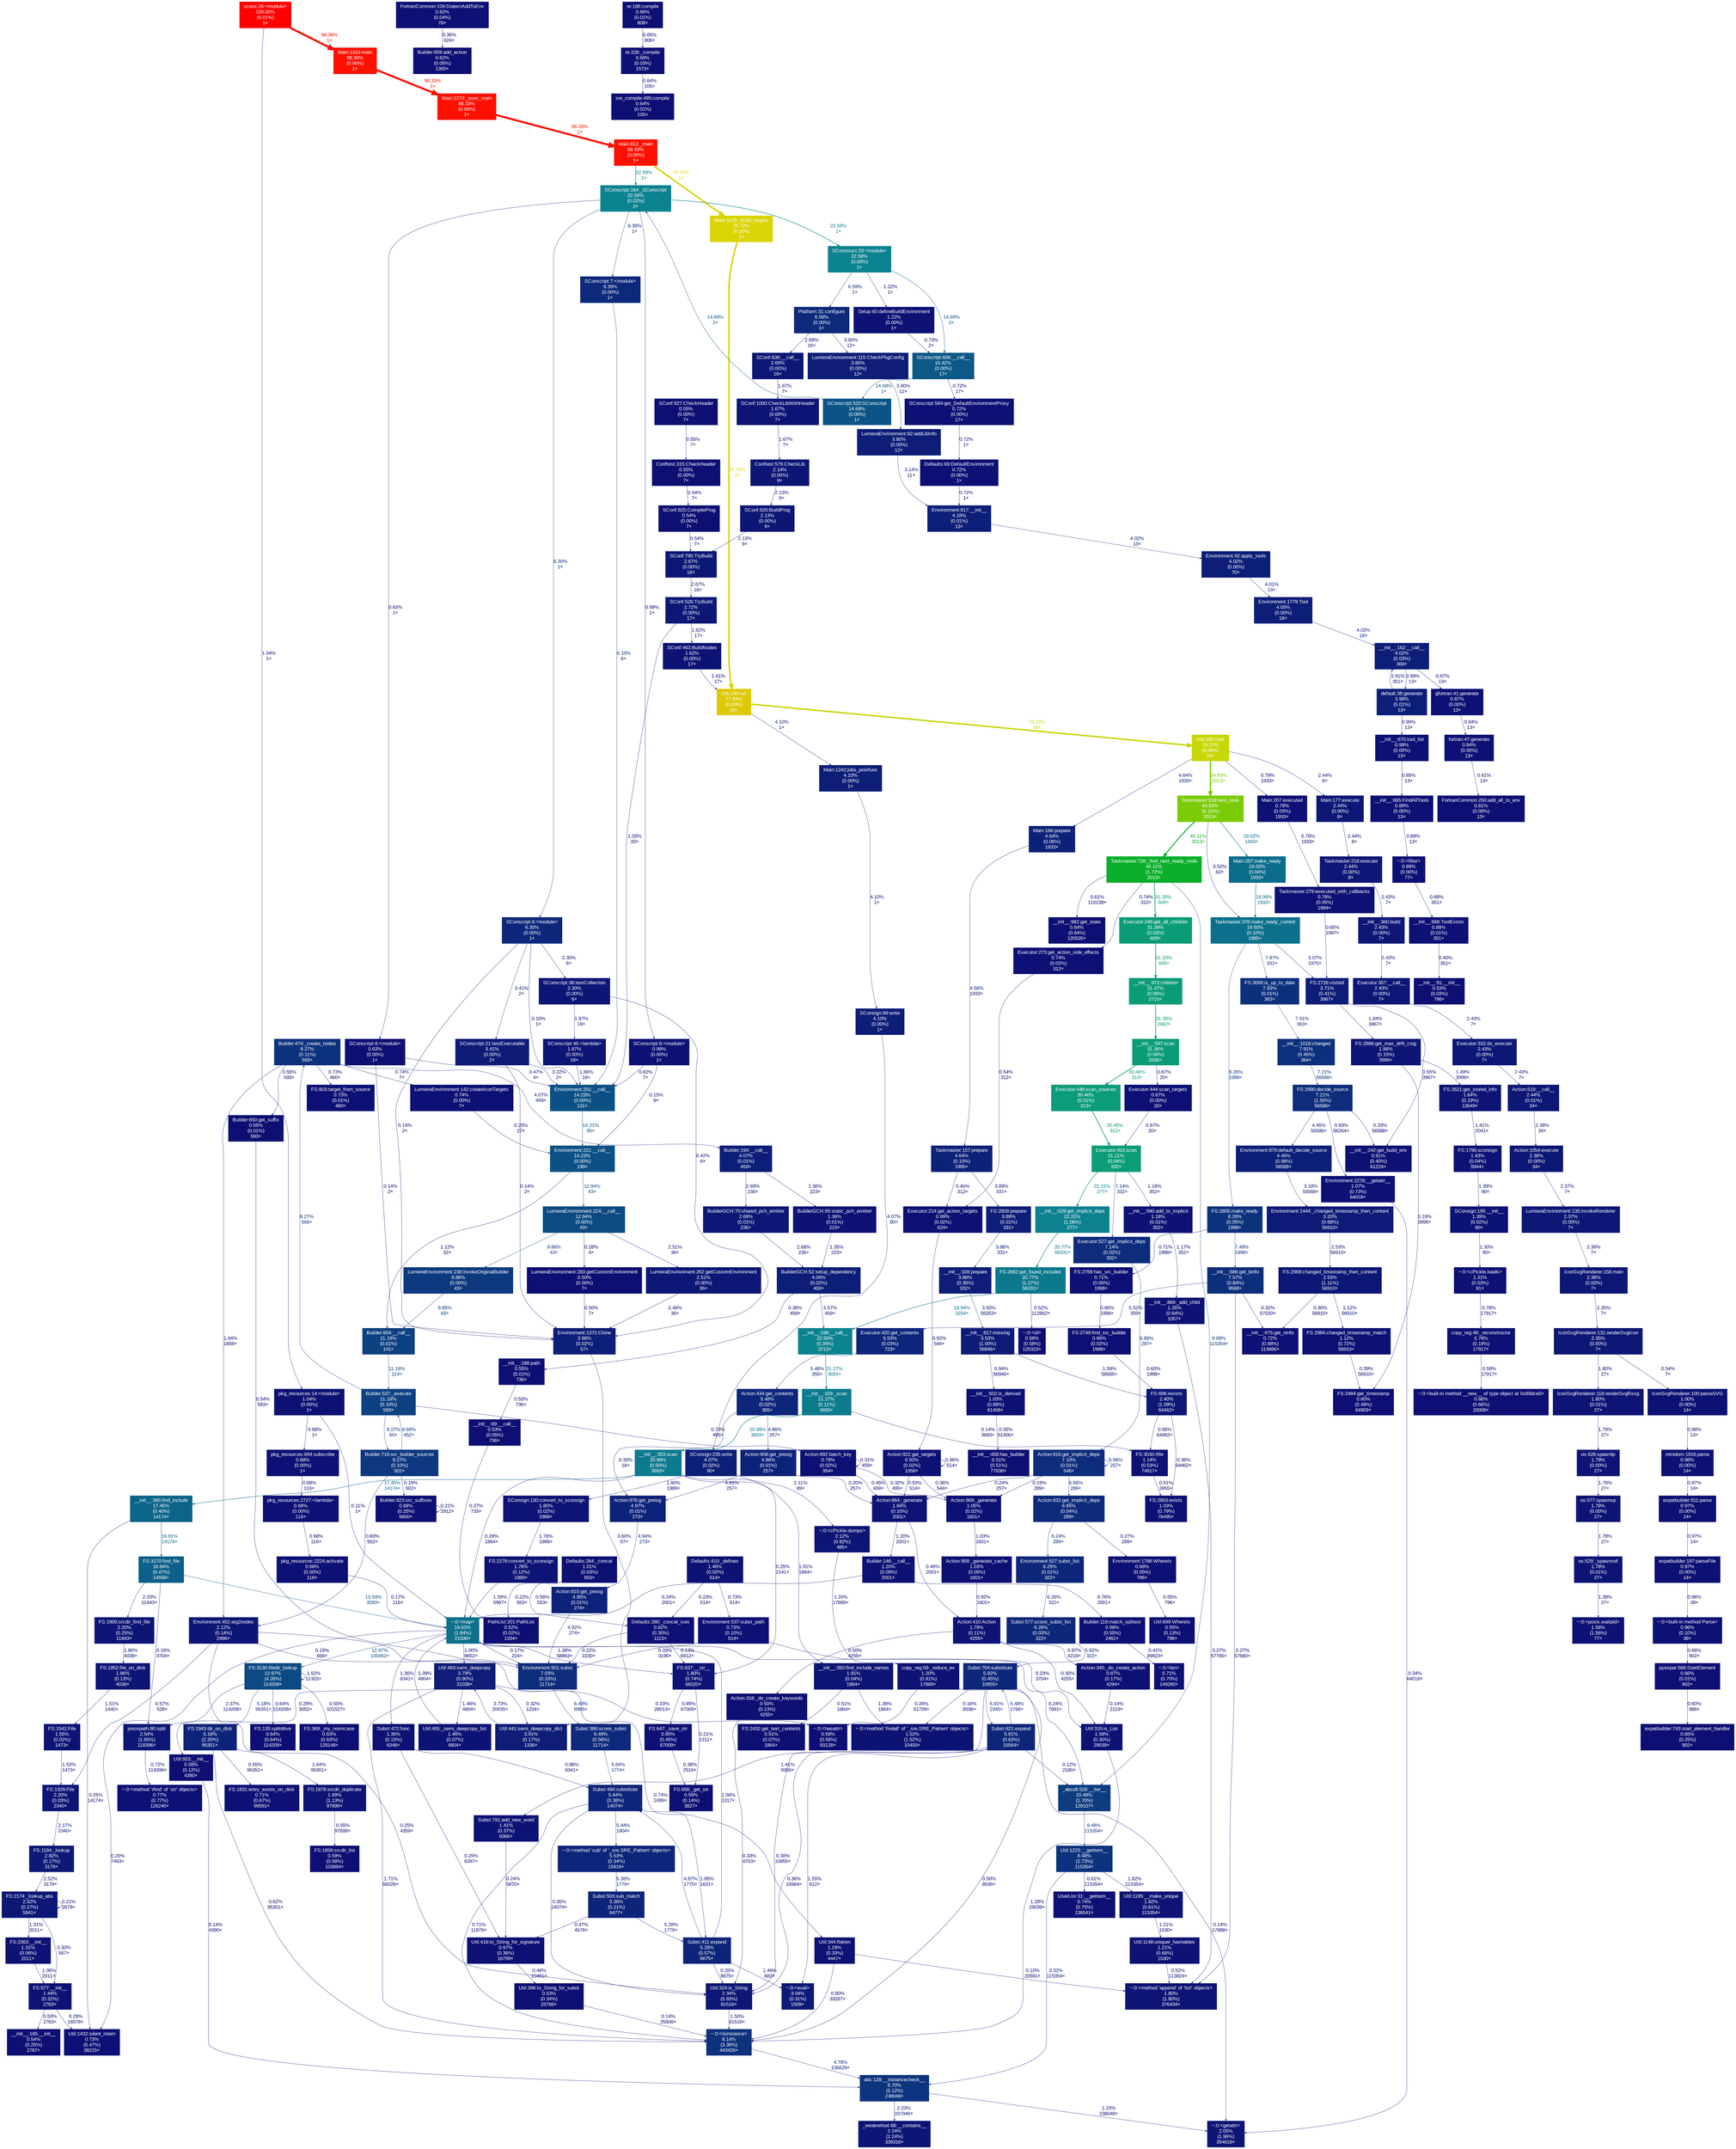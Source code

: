 digraph {
	graph [ranksep=0.25, fontname=Arial, nodesep=0.125];
	node [fontname=Arial, style=filled, height=0, width=0, shape=box, fontcolor=white];
	edge [fontname=Arial];
	0 [color="#0d1776", fontcolor="#ffffff", fontsize="10.00", label="FS:2174:_lookup_abs\n2.52%\n(0.27%)\n5941×"];
	0 -> 0 [color="#0d0e73", label="0.21%\n2679×", arrowsize="0.35", fontsize="10.00", fontcolor="#0d0e73", labeldistance="0.50", penwidth="0.50"];
	0 -> 945 [color="#0d0e73", label="0.30%\n567×", arrowsize="0.35", fontsize="10.00", fontcolor="#0d0e73", labeldistance="0.50", penwidth="0.50"];
	0 -> 1070 [color="#0d1274", label="1.31%\n2011×", arrowsize="0.35", fontsize="10.00", fontcolor="#0d1274", labeldistance="0.50", penwidth="0.50"];
	1 [color="#0d1976", fontcolor="#ffffff", fontsize="10.00", label="FS:1184:_lookup\n2.82%\n(0.17%)\n3179×"];
	1 -> 0 [color="#0d1776", label="2.52%\n3179×", arrowsize="0.35", fontsize="10.00", fontcolor="#0d1776", labeldistance="0.50", penwidth="0.50"];
	3 [color="#0d1074", fontcolor="#ffffff", fontsize="10.00", label="Taskmaster:279:executed_with_callbacks\n0.78%\n(0.05%)\n1994×"];
	3 -> 246 [color="#0d0f74", label="0.65%\n1997×", arrowsize="0.35", fontsize="10.00", fontcolor="#0d0f74", labeldistance="0.50", penwidth="0.50"];
	10 [color="#0aaf2a", fontcolor="#ffffff", fontsize="10.00", label="Taskmaster:726:_find_next_ready_node\n45.11%\n(1.72%)\n2013×"];
	10 -> 1057 [color="#0b9c77", label="31.39%\n609×", arrowsize="0.56", fontsize="10.00", fontcolor="#0b9c77", labeldistance="1.26", penwidth="1.26"];
	10 -> 1030 [color="#0d0f74", label="0.61%\n116138×", arrowsize="0.35", fontsize="10.00", fontcolor="#0d0f74", labeldistance="0.50", penwidth="0.50"];
	10 -> 510 [color="#0d1074", label="0.74%\n312×", arrowsize="0.35", fontsize="10.00", fontcolor="#0d1074", labeldistance="0.50", penwidth="0.50"];
	10 -> 549 [color="#0d3a7f", label="9.89%\n115354×", arrowsize="0.35", fontsize="10.00", fontcolor="#0d3a7f", labeldistance="0.50", penwidth="0.50"];
	14 [color="#0d0f73", fontcolor="#ffffff", fontsize="10.00", label="Util:699:WhereIs\n0.55%\n(0.13%)\n796×"];
	15 [color="#0d1074", fontcolor="#ffffff", fontsize="10.00", label="Environment:1788:WhereIs\n0.68%\n(0.05%)\n796×"];
	15 -> 14 [color="#0d0f73", label="0.55%\n796×", arrowsize="0.35", fontsize="10.00", fontcolor="#0d0f73", labeldistance="0.50", penwidth="0.50"];
	17 [color="#0d1074", fontcolor="#ffffff", fontsize="10.00", label="__init__:666:ToolExists\n0.88%\n(0.01%)\n351×"];
	17 -> 1420 [color="#0d0e73", label="0.40%\n351×", arrowsize="0.35", fontsize="10.00", fontcolor="#0d0e73", labeldistance="0.50", penwidth="0.50"];
	20 [color="#0d1074", fontcolor="#ffffff", fontsize="10.00", label="Action:892:batch_key\n0.79%\n(0.02%)\n954×"];
	20 -> 1136 [color="#0d0f73", label="0.45%\n459×", arrowsize="0.35", fontsize="10.00", fontcolor="#0d0f73", labeldistance="0.50", penwidth="0.50"];
	20 -> 20 [color="#0d0e73", label="0.31%\n459×", arrowsize="0.35", fontsize="10.00", fontcolor="#0d0e73", labeldistance="0.50", penwidth="0.50"];
	20 -> 391 [color="#0d0e73", label="0.32%\n495×", arrowsize="0.35", fontsize="10.00", fontcolor="#0d0e73", labeldistance="0.50", penwidth="0.50"];
	21 [color="#0d4181", fontcolor="#ffffff", fontsize="10.00", label="Builder:537:_execute\n11.16%\n(0.10%)\n593×"];
	21 -> 20 [color="#0d1074", label="0.79%\n495×", arrowsize="0.35", fontsize="10.00", fontcolor="#0d1074", labeldistance="0.50", penwidth="0.50"];
	21 -> 25 [color="#0d327d", label="8.27%\n566×", arrowsize="0.35", fontsize="10.00", fontcolor="#0d327d", labeldistance="0.50", penwidth="0.50"];
	21 -> 157 [color="#0d377f", label="9.27%\n50×", arrowsize="0.35", fontsize="10.00", fontcolor="#0d377f", labeldistance="0.50", penwidth="0.50"];
	22 [color="#0d1d78", fontcolor="#ffffff", fontsize="10.00", label="LumieraEnvironment:115:CheckPkgConfig\n3.80%\n(0.00%)\n12×"];
	22 -> 526 [color="#0d1d78", label="3.80%\n12×", arrowsize="0.35", fontsize="10.00", fontcolor="#0d1d78", labeldistance="0.50", penwidth="0.50"];
	23 [color="#0d2a7b", fontcolor="#ffffff", fontsize="10.00", label="Platform:31:configure\n6.59%\n(0.00%)\n1×"];
	23 -> 193 [color="#0d1876", label="2.69%\n16×", arrowsize="0.35", fontsize="10.00", fontcolor="#0d1876", labeldistance="0.50", penwidth="0.50"];
	23 -> 22 [color="#0d1d78", label="3.80%\n12×", arrowsize="0.35", fontsize="10.00", fontcolor="#0d1d78", labeldistance="0.50", penwidth="0.50"];
	25 [color="#0d327d", fontcolor="#ffffff", fontsize="10.00", label="Builder:474:_create_nodes\n8.27%\n(0.11%)\n593×"];
	25 -> 355 [color="#0d1e78", label="4.07%\n459×", arrowsize="0.35", fontsize="10.00", fontcolor="#0d1e78", labeldistance="0.50", penwidth="0.50"];
	25 -> 184 [color="#0d1074", label="0.73%\n460×", arrowsize="0.35", fontsize="10.00", fontcolor="#0d1074", labeldistance="0.50", penwidth="0.50"];
	25 -> 751 [color="#0d1074", label="0.74%\n7×", arrowsize="0.35", fontsize="10.00", fontcolor="#0d1074", labeldistance="0.50", penwidth="0.50"];
	25 -> 155 [color="#0d1174", label="1.04%\n1858×", arrowsize="0.35", fontsize="10.00", fontcolor="#0d1174", labeldistance="0.50", penwidth="0.50"];
	25 -> 319 [color="#0d0f73", label="0.55%\n593×", arrowsize="0.35", fontsize="10.00", fontcolor="#0d0f73", labeldistance="0.50", penwidth="0.50"];
	32 [color="#0d0f74", fontcolor="#ffffff", fontsize="10.00", label="Builder:859:add_action\n0.62%\n(0.05%)\n1300×"];
	34 [color="#0d267a", fontcolor="#ffffff", fontsize="10.00", label="Subst:621:expand\n5.81%\n(0.63%)\n15564×"];
	34 -> 358 [color="#0d1375", label="1.41%\n9366×", arrowsize="0.35", fontsize="10.00", fontcolor="#0d1375", labeldistance="0.50", penwidth="0.50"];
	34 -> 550 [color="#0d257a", label="5.48%\n1766×", arrowsize="0.35", fontsize="10.00", fontcolor="#0d257a", labeldistance="0.50", penwidth="0.50"];
	34 -> 1735 [color="#0d0e73", label="0.36%\n15564×", arrowsize="0.35", fontsize="10.00", fontcolor="#0d0e73", labeldistance="0.50", penwidth="0.50"];
	34 -> 549 [color="#0d0d73", label="0.12%\n2180×", arrowsize="0.35", fontsize="10.00", fontcolor="#0d0d73", labeldistance="0.50", penwidth="0.50"];
	34 -> 542 [color="#0d1375", label="1.55%\n612×", arrowsize="0.35", fontsize="10.00", fontcolor="#0d1375", labeldistance="0.50", penwidth="0.50"];
	92 [color="#0d2c7c", fontcolor="#ffffff", fontsize="10.00", label="Executor:527:get_implicit_deps\n7.14%\n(0.02%)\n332×"];
	92 -> 957 [color="#0d2b7c", label="6.88%\n287×", arrowsize="0.35", fontsize="10.00", fontcolor="#0d2b7c", labeldistance="0.50", penwidth="0.50"];
	94 [color="#0d1e78", fontcolor="#ffffff", fontsize="10.00", label="BuilderGCH:52:setup_dependency\n4.04%\n(0.02%)\n459×"];
	94 -> 201 [color="#0d0e73", label="0.36%\n459×", arrowsize="0.35", fontsize="10.00", fontcolor="#0d0e73", labeldistance="0.50", penwidth="0.50"];
	94 -> 637 [color="#0d1c77", label="3.57%\n459×", arrowsize="0.35", fontsize="10.00", fontcolor="#0d1c77", labeldistance="0.50", penwidth="0.50"];
	106 [color="#fc1100", fontcolor="#ffffff", fontsize="10.00", label="Main:812:_main\n98.33%\n(0.00%)\n1×"];
	106 -> 667 [color="#dbd405", label="75.72%\n1×", arrowsize="0.87", fontsize="10.00", fontcolor="#dbd405", labeldistance="3.03", penwidth="3.03"];
	106 -> 366 [color="#0c8390", label="22.59%\n1×", arrowsize="0.48", fontsize="10.00", fontcolor="#0c8390", labeldistance="0.90", penwidth="0.90"];
	107 [color="#0d1776", fontcolor="#ffffff", fontsize="10.00", label="IconSvgRenderer:131:renderSvgIcon\n2.35%\n(0.00%)\n7×"];
	107 -> 810 [color="#0d0f73", label="0.54%\n7×", arrowsize="0.35", fontsize="10.00", fontcolor="#0d0f73", labeldistance="0.50", penwidth="0.50"];
	107 -> 518 [color="#0d1475", label="1.80%\n27×", arrowsize="0.35", fontsize="10.00", fontcolor="#0d1475", labeldistance="0.50", penwidth="0.50"];
	108 [color="#0d1776", fontcolor="#ffffff", fontsize="10.00", label="IconSvgRenderer:158:main\n2.36%\n(0.00%)\n7×"];
	108 -> 107 [color="#0d1776", label="2.35%\n7×", arrowsize="0.35", fontsize="10.00", fontcolor="#0d1776", labeldistance="0.50", penwidth="0.50"];
	116 [color="#0d0f73", fontcolor="#ffffff", fontsize="10.00", label="Util:923:__init__\n0.58%\n(0.12%)\n4390×"];
	116 -> 767 [color="#0d0d73", label="0.14%\n4390×", arrowsize="0.35", fontsize="10.00", fontcolor="#0d0d73", labeldistance="0.50", penwidth="0.50"];
	124 [color="#0d1074", fontcolor="#ffffff", fontsize="10.00", label="FortranCommon:109:DialectAddToEnv\n0.82%\n(0.04%)\n78×"];
	124 -> 32 [color="#0d0e73", label="0.36%\n624×", arrowsize="0.35", fontsize="10.00", fontcolor="#0d0e73", labeldistance="0.50", penwidth="0.50"];
	126 [color="#0d1d78", fontcolor="#ffffff", fontsize="10.00", label="Util:463:semi_deepcopy\n3.79%\n(0.90%)\n31038×"];
	126 -> 1633 [color="#0d0e73", label="0.23%\n28013×", arrowsize="0.35", fontsize="10.00", fontcolor="#0d0e73", labeldistance="0.50", penwidth="0.50"];
	126 -> 712 [color="#0d1375", label="1.46%\n4804×", arrowsize="0.35", fontsize="10.00", fontcolor="#0d1375", labeldistance="0.50", penwidth="0.50"];
	126 -> 1580 [color="#0d1475", label="1.71%\n56026×", arrowsize="0.35", fontsize="10.00", fontcolor="#0d1475", labeldistance="0.50", penwidth="0.50"];
	126 -> 116 [color="#0d0e73", label="0.29%\n3052×", arrowsize="0.35", fontsize="10.00", fontcolor="#0d0e73", labeldistance="0.50", penwidth="0.50"];
	126 -> 1180 [color="#0d0e73", label="0.32%\n1234×", arrowsize="0.35", fontsize="10.00", fontcolor="#0d0e73", labeldistance="0.50", penwidth="0.50"];
	128 [color="#0d1074", fontcolor="#ffffff", fontsize="10.00", label="gfortran:41:generate\n0.87%\n(0.00%)\n13×"];
	128 -> 513 [color="#0d1074", label="0.84%\n13×", arrowsize="0.35", fontsize="10.00", fontcolor="#0d1074", labeldistance="0.50", penwidth="0.50"];
	148 [color="#0d1e78", fontcolor="#ffffff", fontsize="10.00", label="__init__:162:__call__\n4.02%\n(0.03%)\n369×"];
	148 -> 128 [color="#0d1074", label="0.87%\n13×", arrowsize="0.35", fontsize="10.00", fontcolor="#0d1074", labeldistance="0.50", penwidth="0.50"];
	148 -> 621 [color="#0d1e78", label="3.99%\n13×", arrowsize="0.35", fontsize="10.00", fontcolor="#0d1e78", labeldistance="0.50", penwidth="0.50"];
	153 [color="#fc1100", fontcolor="#ffffff", fontsize="10.00", label="Main:1310:main\n98.36%\n(0.00%)\n1×"];
	153 -> 528 [color="#fc1100", label="98.33%\n1×", arrowsize="0.99", fontsize="10.00", fontcolor="#fc1100", labeldistance="3.93", penwidth="3.93"];
	155 [color="#0d1675", fontcolor="#ffffff", fontsize="10.00", label="Environment:452:arg2nodes\n2.12%\n(0.14%)\n2496×"];
	155 -> 551 [color="#0d1074", label="0.74%\n2495×", arrowsize="0.35", fontsize="10.00", fontcolor="#0d1074", labeldistance="0.50", penwidth="0.50"];
	155 -> 1065 [color="#0d0f73", label="0.57%\n528×", arrowsize="0.35", fontsize="10.00", fontcolor="#0d0f73", labeldistance="0.50", penwidth="0.50"];
	155 -> 1735 [color="#0d0e73", label="0.25%\n4359×", arrowsize="0.35", fontsize="10.00", fontcolor="#0d0e73", labeldistance="0.50", penwidth="0.50"];
	155 -> 478 [color="#0d0e73", label="0.19%\n656×", arrowsize="0.35", fontsize="10.00", fontcolor="#0d0e73", labeldistance="0.50", penwidth="0.50"];
	157 [color="#0d377f", fontcolor="#ffffff", fontsize="10.00", label="Builder:716:src_builder_sources\n9.27%\n(0.10%)\n502×"];
	157 -> 195 [color="#0d0e73", label="0.19%\n502×", arrowsize="0.35", fontsize="10.00", fontcolor="#0d0e73", labeldistance="0.50", penwidth="0.50"];
	157 -> 155 [color="#0d1074", label="0.83%\n502×", arrowsize="0.35", fontsize="10.00", fontcolor="#0d1074", labeldistance="0.50", penwidth="0.50"];
	157 -> 21 [color="#0d347e", label="8.69%\n452×", arrowsize="0.35", fontsize="10.00", fontcolor="#0d347e", labeldistance="0.50", penwidth="0.50"];
	174 [color="#0d2f7c", fontcolor="#ffffff", fontsize="10.00", label="__init__:686:get_binfo\n7.57%\n(0.84%)\n9568×"];
	174 -> 1924 [color="#0d0e73", label="0.27%\n57660×", arrowsize="0.35", fontsize="10.00", fontcolor="#0d0e73", labeldistance="0.50", penwidth="0.50"];
	174 -> 429 [color="#0d0e73", label="0.32%\n57020×", arrowsize="0.35", fontsize="10.00", fontcolor="#0d0e73", labeldistance="0.50", penwidth="0.50"];
	174 -> 986 [color="#0d257a", label="5.52%\n359×", arrowsize="0.35", fontsize="10.00", fontcolor="#0d257a", labeldistance="0.50", penwidth="0.50"];
	178 [color="#0d0f74", fontcolor="#ffffff", fontsize="10.00", label="sre_compile:495:compile\n0.64%\n(0.01%)\n105×"];
	184 [color="#0d1074", fontcolor="#ffffff", fontsize="10.00", label="FS:803:target_from_source\n0.73%\n(0.01%)\n460×"];
	191 [color="#c8d706", fontcolor="#ffffff", fontsize="10.00", label="Job:186:start\n73.23%\n(0.08%)\n18×"];
	191 -> 307 [color="#7bcb07", label="64.83%\n2013×", arrowsize="0.81", fontsize="10.00", fontcolor="#7bcb07", labeldistance="2.59", penwidth="2.59"];
	191 -> 1077 [color="#0d2179", label="4.64%\n1933×", arrowsize="0.35", fontsize="10.00", fontcolor="#0d2179", labeldistance="0.50", penwidth="0.50"];
	191 -> 251 [color="#0d1074", label="0.79%\n1933×", arrowsize="0.35", fontsize="10.00", fontcolor="#0d1074", labeldistance="0.50", penwidth="0.50"];
	191 -> 988 [color="#0d1776", label="2.44%\n8×", arrowsize="0.35", fontsize="10.00", fontcolor="#0d1776", labeldistance="0.50", penwidth="0.50"];
	192 [color="#0d1475", fontcolor="#ffffff", fontsize="10.00", label="SConf:1000:CheckLibWithHeader\n1.67%\n(0.00%)\n7×"];
	192 -> 818 [color="#0d1475", label="1.67%\n7×", arrowsize="0.35", fontsize="10.00", fontcolor="#0d1475", labeldistance="0.50", penwidth="0.50"];
	193 [color="#0d1876", fontcolor="#ffffff", fontsize="10.00", label="SConf:636:__call__\n2.69%\n(0.00%)\n16×"];
	193 -> 192 [color="#0d1475", label="1.67%\n7×", arrowsize="0.35", fontsize="10.00", fontcolor="#0d1475", labeldistance="0.50", penwidth="0.50"];
	195 [color="#0d1074", fontcolor="#ffffff", fontsize="10.00", label="Builder:823:src_suffixes\n0.68%\n(0.25%)\n5600×"];
	195 -> 195 [color="#0d0e73", label="0.21%\n2912×", arrowsize="0.35", fontsize="10.00", fontcolor="#0d0e73", labeldistance="0.50", penwidth="0.50"];
	201 [color="#0d0f73", fontcolor="#ffffff", fontsize="10.00", label="__init__:188:path\n0.55%\n(0.01%)\n736×"];
	201 -> 1063 [color="#0d0f73", label="0.53%\n736×", arrowsize="0.35", fontsize="10.00", fontcolor="#0d0f73", labeldistance="0.50", penwidth="0.50"];
	210 [color="#0c5486", fontcolor="#ffffff", fontsize="10.00", label="SConscript:520:SConscript\n14.69%\n(0.00%)\n1×"];
	210 -> 366 [color="#0c5486", label="14.69%\n1×", arrowsize="0.38", fontsize="10.00", fontcolor="#0c5486", labeldistance="0.59", penwidth="0.59"];
	215 [color="#0d0f74", fontcolor="#ffffff", fontsize="10.00", label="expatbuilder:743:start_element_handler\n0.65%\n(0.25%)\n902×"];
	242 [color="#0d0f73", fontcolor="#ffffff", fontsize="10.00", label="__init__:458:has_builder\n0.51%\n(0.51%)\n77838×"];
	245 [color="#0c708c", fontcolor="#ffffff", fontsize="10.00", label="Taskmaster:378:make_ready_current\n19.50%\n(0.10%)\n1995×"];
	245 -> 968 [color="#0d327d", label="8.26%\n1998×", arrowsize="0.35", fontsize="10.00", fontcolor="#0d327d", labeldistance="0.50", penwidth="0.50"];
	245 -> 246 [color="#0d1a77", label="3.07%\n1970×", arrowsize="0.35", fontsize="10.00", fontcolor="#0d1a77", labeldistance="0.50", penwidth="0.50"];
	245 -> 1086 [color="#0d307d", label="7.87%\n331×", arrowsize="0.35", fontsize="10.00", fontcolor="#0d307d", labeldistance="0.50", penwidth="0.50"];
	246 [color="#0d1d78", fontcolor="#ffffff", fontsize="10.00", label="FS:2726:visited\n3.71%\n(0.41%)\n3967×"];
	246 -> 832 [color="#0d1475", label="1.84%\n3967×", arrowsize="0.35", fontsize="10.00", fontcolor="#0d1475", labeldistance="0.50", penwidth="0.50"];
	246 -> 306 [color="#0d0f73", label="0.55%\n3967×", arrowsize="0.35", fontsize="10.00", fontcolor="#0d0f73", labeldistance="0.50", penwidth="0.50"];
	248 [color="#0b9c77", fontcolor="#ffffff", fontsize="10.00", label="__init__:597:scan\n31.36%\n(0.06%)\n2698×"];
	248 -> 1148 [color="#0d0f74", label="0.67%\n20×", arrowsize="0.35", fontsize="10.00", fontcolor="#0d0f74", labeldistance="0.50", penwidth="0.50"];
	248 -> 1502 [color="#0c9b7b", label="30.46%\n313×", arrowsize="0.55", fontsize="10.00", fontcolor="#0c9b7b", labeldistance="1.22", penwidth="1.22"];
	249 [color="#0d1174", fontcolor="#ffffff", fontsize="10.00", label="__init__:502:is_derived\n1.03%\n(0.68%)\n61406×"];
	249 -> 242 [color="#0d0e73", label="0.35%\n61406×", arrowsize="0.35", fontsize="10.00", fontcolor="#0d0e73", labeldistance="0.50", penwidth="0.50"];
	250 [color="#0d307d", fontcolor="#ffffff", fontsize="10.00", label="__init__:1018:changed\n7.91%\n(0.45%)\n364×"];
	250 -> 360 [color="#0d2d7c", label="7.21%\n56588×", arrowsize="0.35", fontsize="10.00", fontcolor="#0d2d7c", labeldistance="0.50", penwidth="0.50"];
	251 [color="#0d1074", fontcolor="#ffffff", fontsize="10.00", label="Main:207:executed\n0.79%\n(0.03%)\n1933×"];
	251 -> 3 [color="#0d1074", label="0.76%\n1933×", arrowsize="0.35", fontsize="10.00", fontcolor="#0d1074", labeldistance="0.50", penwidth="0.50"];
	255 [color="#0d1e78", fontcolor="#ffffff", fontsize="10.00", label="Environment:1372:Clone\n3.96%\n(0.02%)\n57×"];
	255 -> 1180 [color="#0d1c77", label="3.60%\n57×", arrowsize="0.35", fontsize="10.00", fontcolor="#0d1c77", labeldistance="0.50", penwidth="0.50"];
	267 [color="#0d1174", fontcolor="#ffffff", fontsize="10.00", label="~:0:<built-in method Parse>\n0.96%\n(0.10%)\n38×"];
	267 -> 677 [color="#0d0f74", label="0.66%\n902×", arrowsize="0.35", fontsize="10.00", fontcolor="#0d0f74", labeldistance="0.50", penwidth="0.50"];
	268 [color="#0b9c77", fontcolor="#ffffff", fontsize="10.00", label="__init__:972:children\n31.47%\n(0.06%)\n2715×"];
	268 -> 248 [color="#0b9c77", label="31.36%\n2682×", arrowsize="0.56", fontsize="10.00", fontcolor="#0b9c77", labeldistance="1.25", penwidth="1.25"];
	275 [color="#0d287b", fontcolor="#ffffff", fontsize="10.00", label="SConscript:6:<module>\n6.30%\n(0.00%)\n1×"];
	275 -> 1000 [color="#0d1676", label="2.30%\n6×", arrowsize="0.35", fontsize="10.00", fontcolor="#0d1676", labeldistance="0.50", penwidth="0.50"];
	275 -> 618 [color="#0d1b77", label="3.41%\n2×", arrowsize="0.35", fontsize="10.00", fontcolor="#0d1b77", labeldistance="0.50", penwidth="0.50"];
	275 -> 1022 [color="#0d0d73", label="0.10%\n1×", arrowsize="0.35", fontsize="10.00", fontcolor="#0d0d73", labeldistance="0.50", penwidth="0.50"];
	275 -> 255 [color="#0d0d73", label="0.14%\n2×", arrowsize="0.35", fontsize="10.00", fontcolor="#0d0d73", labeldistance="0.50", penwidth="0.50"];
	287 [color="#0c798e", fontcolor="#ffffff", fontsize="10.00", label="__init__:353:scan\n20.99%\n(0.50%)\n3693×"];
	287 -> 1156 [color="#0d1575", label="1.91%\n1864×", arrowsize="0.35", fontsize="10.00", fontcolor="#0d1575", labeldistance="0.50", penwidth="0.50"];
	287 -> 744 [color="#0d0e73", label="0.25%\n2141×", arrowsize="0.35", fontsize="10.00", fontcolor="#0d0e73", labeldistance="0.50", penwidth="0.50"];
	287 -> 1715 [color="#0c6489", label="17.45%\n14174×", arrowsize="0.42", fontsize="10.00", fontcolor="#0c6489", labeldistance="0.70", penwidth="0.70"];
	287 -> 404 [color="#0d0e73", label="0.28%\n1864×", arrowsize="0.35", fontsize="10.00", fontcolor="#0d0e73", labeldistance="0.50", penwidth="0.50"];
	292 [color="#0c8390", fontcolor="#ffffff", fontsize="10.00", label="SConstruct:33:<module>\n22.58%\n(0.00%)\n1×"];
	292 -> 592 [color="#0c5486", label="14.69%\n2×", arrowsize="0.38", fontsize="10.00", fontcolor="#0c5486", labeldistance="0.59", penwidth="0.59"];
	292 -> 628 [color="#0d1274", label="1.22%\n1×", arrowsize="0.35", fontsize="10.00", fontcolor="#0d1274", labeldistance="0.50", penwidth="0.50"];
	292 -> 23 [color="#0d2a7b", label="6.59%\n1×", arrowsize="0.35", fontsize="10.00", fontcolor="#0d2a7b", labeldistance="0.50", penwidth="0.50"];
	301 [color="#0d1174", fontcolor="#ffffff", fontsize="10.00", label="pkg_resources:14:<module>\n1.04%\n(0.00%)\n1×"];
	301 -> 404 [color="#0d0d73", label="0.11%\n1×", arrowsize="0.35", fontsize="10.00", fontcolor="#0d0d73", labeldistance="0.50", penwidth="0.50"];
	301 -> 588 [color="#0d1074", label="0.68%\n1×", arrowsize="0.35", fontsize="10.00", fontcolor="#0d1074", labeldistance="0.50", penwidth="0.50"];
	306 [color="#0d1174", fontcolor="#ffffff", fontsize="10.00", label="__init__:242:get_build_env\n0.91%\n(0.40%)\n61224×"];
	307 [color="#7bcb07", fontcolor="#ffffff", fontsize="10.00", label="Taskmaster:918:next_task\n64.83%\n(0.10%)\n2013×"];
	307 -> 10 [color="#0aaf2a", label="45.11%\n2013×", arrowsize="0.67", fontsize="10.00", fontcolor="#0aaf2a", labeldistance="1.80", penwidth="1.80"];
	307 -> 245 [color="#0d0f73", label="0.52%\n62×", arrowsize="0.35", fontsize="10.00", fontcolor="#0d0f73", labeldistance="0.50", penwidth="0.50"];
	307 -> 1783 [color="#0c6d8b", label="19.02%\n1933×", arrowsize="0.44", fontsize="10.00", fontcolor="#0c6d8b", labeldistance="0.76", penwidth="0.76"];
	308 [color="#0d1776", fontcolor="#ffffff", fontsize="10.00", label="__init__:360:build\n2.43%\n(0.00%)\n7×"];
	308 -> 993 [color="#0d1776", label="2.43%\n7×", arrowsize="0.35", fontsize="10.00", fontcolor="#0d1776", labeldistance="0.50", penwidth="0.50"];
	310 [color="#0d2179", fontcolor="#ffffff", fontsize="10.00", label="Taskmaster:157:prepare\n4.64%\n(0.10%)\n1995×"];
	310 -> 323 [color="#0d1d78", label="3.89%\n331×", arrowsize="0.35", fontsize="10.00", fontcolor="#0d1d78", labeldistance="0.50", penwidth="0.50"];
	310 -> 1149 [color="#0d0f73", label="0.45%\n312×", arrowsize="0.35", fontsize="10.00", fontcolor="#0d0f73", labeldistance="0.50", penwidth="0.50"];
	318 [color="#0d257a", fontcolor="#ffffff", fontsize="10.00", label="Action:434:get_contents\n5.48%\n(0.02%)\n365×"];
	318 -> 1383 [color="#0d0e73", label="0.33%\n16×", arrowsize="0.35", fontsize="10.00", fontcolor="#0d0e73", labeldistance="0.50", penwidth="0.50"];
	318 -> 1582 [color="#0d2279", label="4.86%\n257×", arrowsize="0.35", fontsize="10.00", fontcolor="#0d2279", labeldistance="0.50", penwidth="0.50"];
	319 [color="#0d0f73", fontcolor="#ffffff", fontsize="10.00", label="Builder:650:get_suffix\n0.55%\n(0.01%)\n593×"];
	319 -> 478 [color="#0d0f73", label="0.54%\n593×", arrowsize="0.35", fontsize="10.00", fontcolor="#0d0f73", labeldistance="0.50", penwidth="0.50"];
	321 [color="#0d0f73", fontcolor="#ffffff", fontsize="10.00", label="FS:656:_get_str\n0.59%\n(0.14%)\n3827×"];
	322 [color="#0d1c77", fontcolor="#ffffff", fontsize="10.00", label="__init__:817:missing\n3.53%\n(1.00%)\n56946×"];
	322 -> 632 [color="#0d1375", label="1.59%\n56565×", arrowsize="0.35", fontsize="10.00", fontcolor="#0d1375", labeldistance="0.50", penwidth="0.50"];
	322 -> 249 [color="#0d1174", label="0.94%\n56946×", arrowsize="0.35", fontsize="10.00", fontcolor="#0d1174", labeldistance="0.50", penwidth="0.50"];
	323 [color="#0d1d78", fontcolor="#ffffff", fontsize="10.00", label="FS:2809:prepare\n3.89%\n(0.01%)\n331×"];
	323 -> 1016 [color="#0d1d78", label="3.86%\n331×", arrowsize="0.35", fontsize="10.00", fontcolor="#0d1d78", labeldistance="0.50", penwidth="0.50"];
	329 [color="#0d0f73", fontcolor="#ffffff", fontsize="10.00", label="~:0:<id>\n0.58%\n(0.58%)\n125323×"];
	332 [color="#0c788e", fontcolor="#ffffff", fontsize="10.00", label="FS:2662:get_found_includes\n20.77%\n(1.27%)\n56331×"];
	332 -> 329 [color="#0d0f73", label="0.52%\n112662×", arrowsize="0.35", fontsize="10.00", fontcolor="#0d0f73", labeldistance="0.50", penwidth="0.50"];
	332 -> 637 [color="#0c6d8b", label="18.94%\n3254×", arrowsize="0.44", fontsize="10.00", fontcolor="#0c6d8b", labeldistance="0.76", penwidth="0.76"];
	346 [color="#0d1876", fontcolor="#ffffff", fontsize="10.00", label="SConf:526:TryBuild\n2.72%\n(0.00%)\n17×"];
	346 -> 367 [color="#0d1375", label="1.62%\n17×", arrowsize="0.35", fontsize="10.00", fontcolor="#0d1375", labeldistance="0.50", penwidth="0.50"];
	346 -> 1022 [color="#0d1174", label="1.03%\n33×", arrowsize="0.35", fontsize="10.00", fontcolor="#0d1174", labeldistance="0.50", penwidth="0.50"];
	350 [color="#0d297b", fontcolor="#ffffff", fontsize="10.00", label="Subst:386:scons_subst\n6.49%\n(0.56%)\n11714×"];
	350 -> 530 [color="#0d257a", label="5.64%\n1774×", arrowsize="0.35", fontsize="10.00", fontcolor="#0d257a", labeldistance="0.50", penwidth="0.50"];
	355 [color="#0d1e78", fontcolor="#ffffff", fontsize="10.00", label="Builder:194:__call__\n4.07%\n(0.01%)\n459×"];
	355 -> 930 [color="#0d1876", label="2.69%\n236×", arrowsize="0.35", fontsize="10.00", fontcolor="#0d1876", labeldistance="0.50", penwidth="0.50"];
	355 -> 931 [color="#0d1274", label="1.36%\n223×", arrowsize="0.35", fontsize="10.00", fontcolor="#0d1274", labeldistance="0.50", penwidth="0.50"];
	358 [color="#0d1375", fontcolor="#ffffff", fontsize="10.00", label="Subst:791:add_new_word\n1.41%\n(0.37%)\n9366×"];
	358 -> 417 [color="#0d0e73", label="0.24%\n5870×", arrowsize="0.35", fontsize="10.00", fontcolor="#0d0e73", labeldistance="0.50", penwidth="0.50"];
	360 [color="#0d2d7c", fontcolor="#ffffff", fontsize="10.00", label="FS:2990:decide_source\n7.21%\n(1.50%)\n56588×"];
	360 -> 306 [color="#0d0e73", label="0.33%\n56588×", arrowsize="0.35", fontsize="10.00", fontcolor="#0d0e73", labeldistance="0.50", penwidth="0.50"];
	360 -> 571 [color="#0d2078", label="4.45%\n56588×", arrowsize="0.35", fontsize="10.00", fontcolor="#0d2078", labeldistance="0.50", penwidth="0.50"];
	360 -> 773 [color="#0d1174", label="0.93%\n56264×", arrowsize="0.35", fontsize="10.00", fontcolor="#0d1174", labeldistance="0.50", penwidth="0.50"];
	362 [color="#ff0000", fontcolor="#ffffff", fontsize="10.00", label="scons:26:<module>\n100.00%\n(0.01%)\n1×"];
	362 -> 301 [color="#0d1174", label="1.04%\n1×", arrowsize="0.35", fontsize="10.00", fontcolor="#0d1174", labeldistance="0.50", penwidth="0.50"];
	362 -> 153 [color="#fc1100", label="98.36%\n1×", arrowsize="0.99", fontsize="10.00", fontcolor="#fc1100", labeldistance="3.93", penwidth="3.93"];
	366 [color="#0c8390", fontcolor="#ffffff", fontsize="10.00", label="SConscript:164:_SConscript\n22.59%\n(0.02%)\n2×"];
	366 -> 275 [color="#0d287b", label="6.30%\n1×", arrowsize="0.35", fontsize="10.00", fontcolor="#0d287b", labeldistance="0.50", penwidth="0.50"];
	366 -> 292 [color="#0c8390", label="22.58%\n1×", arrowsize="0.48", fontsize="10.00", fontcolor="#0c8390", labeldistance="0.90", penwidth="0.90"];
	366 -> 625 [color="#0d297b", label="6.39%\n1×", arrowsize="0.35", fontsize="10.00", fontcolor="#0d297b", labeldistance="0.50", penwidth="0.50"];
	366 -> 626 [color="#0d0f74", label="0.63%\n1×", arrowsize="0.35", fontsize="10.00", fontcolor="#0d0f74", labeldistance="0.50", penwidth="0.50"];
	366 -> 627 [color="#0d1174", label="0.99%\n1×", arrowsize="0.35", fontsize="10.00", fontcolor="#0d1174", labeldistance="0.50", penwidth="0.50"];
	367 [color="#0d1375", fontcolor="#ffffff", fontsize="10.00", label="SConf:463:BuildNodes\n1.62%\n(0.00%)\n17×"];
	367 -> 1215 [color="#0d1375", label="1.61%\n17×", arrowsize="0.35", fontsize="10.00", fontcolor="#0d1375", labeldistance="0.50", penwidth="0.50"];
	369 [color="#0c5185", fontcolor="#ffffff", fontsize="10.00", label="Environment:221:__call__\n14.23%\n(0.00%)\n199×"];
	369 -> 598 [color="#0d4a83", label="12.94%\n43×", arrowsize="0.36", fontsize="10.00", fontcolor="#0d4a83", labeldistance="0.52", penwidth="0.52"];
	369 -> 826 [color="#0d1174", label="1.12%\n32×", arrowsize="0.35", fontsize="10.00", fontcolor="#0d1174", labeldistance="0.50", penwidth="0.50"];
	379 [color="#0c9c78", fontcolor="#ffffff", fontsize="10.00", label="Executor:453:scan\n31.11%\n(0.04%)\n332×"];
	379 -> 1102 [color="#0d1274", label="1.18%\n352×", arrowsize="0.35", fontsize="10.00", fontcolor="#0d1274", labeldistance="0.50", penwidth="0.50"];
	379 -> 92 [color="#0d2c7c", label="7.14%\n332×", arrowsize="0.35", fontsize="10.00", fontcolor="#0d2c7c", labeldistance="0.50", penwidth="0.50"];
	379 -> 863 [color="#0c8290", label="22.31%\n277×", arrowsize="0.47", fontsize="10.00", fontcolor="#0c8290", labeldistance="0.89", penwidth="0.89"];
	390 [color="#0d1174", fontcolor="#ffffff", fontsize="10.00", label="Action:959:_generate_cache\n1.03%\n(0.05%)\n1601×"];
	390 -> 850 [color="#0d1174", label="0.92%\n1601×", arrowsize="0.35", fontsize="10.00", fontcolor="#0d1174", labeldistance="0.50", penwidth="0.50"];
	391 [color="#0d1174", fontcolor="#ffffff", fontsize="10.00", label="Action:969:_generate\n1.05%\n(0.02%)\n1601×"];
	391 -> 390 [color="#0d1174", label="1.03%\n1601×", arrowsize="0.35", fontsize="10.00", fontcolor="#0d1174", labeldistance="0.50", penwidth="0.50"];
	400 [color="#0d0f73", fontcolor="#ffffff", fontsize="10.00", label="__init__:185:__init__\n0.54%\n(0.25%)\n2787×"];
	403 [color="#0d4a83", fontcolor="#ffffff", fontsize="10.00", label="FS:3130:filedir_lookup\n12.97%\n(4.26%)\n114208×"];
	403 -> 495 [color="#0d1776", label="2.37%\n114208×", arrowsize="0.35", fontsize="10.00", fontcolor="#0d1776", labeldistance="0.50", penwidth="0.50"];
	403 -> 403 [color="#0d1375", label="1.52%\n11303×", arrowsize="0.35", fontsize="10.00", fontcolor="#0d1375", labeldistance="0.50", penwidth="0.50"];
	403 -> 1463 [color="#0d2379", label="5.18%\n95351×", arrowsize="0.35", fontsize="10.00", fontcolor="#0d2379", labeldistance="0.50", penwidth="0.50"];
	403 -> 697 [color="#0d0f74", label="0.64%\n114208×", arrowsize="0.35", fontsize="10.00", fontcolor="#0d0f74", labeldistance="0.50", penwidth="0.50"];
	403 -> 431 [color="#0d0f73", label="0.50%\n101527×", arrowsize="0.35", fontsize="10.00", fontcolor="#0d0f73", labeldistance="0.50", penwidth="0.50"];
	404 [color="#0c718c", fontcolor="#ffffff", fontsize="10.00", label="~:0:<map>\n19.63%\n(1.84%)\n21536×"];
	404 -> 403 [color="#0d4a83", label="12.97%\n100452×", arrowsize="0.36", fontsize="10.00", fontcolor="#0d4a83", labeldistance="0.52", penwidth="0.52"];
	404 -> 549 [color="#0d0e73", label="0.24%\n7691×", arrowsize="0.35", fontsize="10.00", fontcolor="#0d0e73", labeldistance="0.50", penwidth="0.50"];
	404 -> 558 [color="#0d1274", label="1.36%\n6341×", arrowsize="0.35", fontsize="10.00", fontcolor="#0d1274", labeldistance="0.50", penwidth="0.50"];
	404 -> 1626 [color="#0d0e73", label="0.20%\n7463×", arrowsize="0.35", fontsize="10.00", fontcolor="#0d0e73", labeldistance="0.50", penwidth="0.50"];
	404 -> 478 [color="#0d0d73", label="0.17%\n224×", arrowsize="0.35", fontsize="10.00", fontcolor="#0d0d73", labeldistance="0.50", penwidth="0.50"];
	404 -> 744 [color="#0d1275", label="1.38%\n58863×", arrowsize="0.35", fontsize="10.00", fontcolor="#0d1275", labeldistance="0.50", penwidth="0.50"];
	404 -> 126 [color="#0d1174", label="1.00%\n9652×", arrowsize="0.35", fontsize="10.00", fontcolor="#0d1174", labeldistance="0.50", penwidth="0.50"];
	411 [color="#0d0f73", fontcolor="#ffffff", fontsize="10.00", label="SConf:927:CheckHeader\n0.55%\n(0.00%)\n7×"];
	411 -> 817 [color="#0d0f73", label="0.55%\n7×", arrowsize="0.35", fontsize="10.00", fontcolor="#0d0f73", labeldistance="0.50", penwidth="0.50"];
	417 [color="#0d1174", fontcolor="#ffffff", fontsize="10.00", label="Util:416:to_String_for_signature\n0.97%\n(0.36%)\n16799×"];
	417 -> 749 [color="#0d0f73", label="0.48%\n15461×", arrowsize="0.35", fontsize="10.00", fontcolor="#0d0f73", labeldistance="0.50", penwidth="0.50"];
	429 [color="#0d1074", fontcolor="#ffffff", fontsize="10.00", label="__init__:675:get_ninfo\n0.72%\n(0.68%)\n119986×"];
	431 [color="#0d0f74", fontcolor="#ffffff", fontsize="10.00", label="FS:369:_my_normcase\n0.63%\n(0.63%)\n129148×"];
	432 [color="#0d1174", fontcolor="#ffffff", fontsize="10.00", label="FS:3030:rfile\n1.14%\n(0.53%)\n74817×"];
	432 -> 533 [color="#0d0f74", label="0.61%\n3955×", arrowsize="0.35", fontsize="10.00", fontcolor="#0d0f74", labeldistance="0.50", penwidth="0.50"];
	435 [color="#0d1676", fontcolor="#ffffff", fontsize="10.00", label="FS:1900:srcdir_find_file\n2.20%\n(0.25%)\n11843×"];
	435 -> 1210 [color="#0d1575", label="1.86%\n4038×", arrowsize="0.35", fontsize="10.00", fontcolor="#0d1575", labeldistance="0.50", penwidth="0.50"];
	443 [color="#0d0f74", fontcolor="#ffffff", fontsize="10.00", label="FS:2749:find_src_builder\n0.66%\n(0.02%)\n1998×"];
	443 -> 632 [color="#0d0f74", label="0.63%\n1998×", arrowsize="0.35", fontsize="10.00", fontcolor="#0d0f74", labeldistance="0.50", penwidth="0.50"];
	455 [color="#0d1074", fontcolor="#ffffff", fontsize="10.00", label="~:0:<filter>\n0.89%\n(0.00%)\n77×"];
	455 -> 17 [color="#0d1074", label="0.88%\n351×", arrowsize="0.35", fontsize="10.00", fontcolor="#0d1074", labeldistance="0.50", penwidth="0.50"];
	477 [color="#0d287b", fontcolor="#ffffff", fontsize="10.00", label="Environment:527:subst_list\n6.29%\n(0.01%)\n322×"];
	477 -> 532 [color="#0d287b", label="6.26%\n322×", arrowsize="0.35", fontsize="10.00", fontcolor="#0d287b", labeldistance="0.50", penwidth="0.50"];
	478 [color="#0d2c7c", fontcolor="#ffffff", fontsize="10.00", label="Environment:501:subst\n7.03%\n(0.33%)\n11714×"];
	478 -> 350 [color="#0d297b", label="6.49%\n8985×", arrowsize="0.35", fontsize="10.00", fontcolor="#0d297b", labeldistance="0.50", penwidth="0.50"];
	479 [color="#0d1876", fontcolor="#ffffff", fontsize="10.00", label="SConf:795:TryBuild\n2.67%\n(0.00%)\n16×"];
	479 -> 346 [color="#0d1876", label="2.67%\n16×", arrowsize="0.35", fontsize="10.00", fontcolor="#0d1876", labeldistance="0.50", penwidth="0.50"];
	488 [color="#0d1e78", fontcolor="#ffffff", fontsize="10.00", label="Environment:1779:Tool\n4.05%\n(0.00%)\n18×"];
	488 -> 148 [color="#0d1e78", label="4.02%\n18×", arrowsize="0.35", fontsize="10.00", fontcolor="#0d1e78", labeldistance="0.50", penwidth="0.50"];
	490 [color="#0d1e78", fontcolor="#ffffff", fontsize="10.00", label="Environment:92:apply_tools\n4.02%\n(0.00%)\n70×"];
	490 -> 488 [color="#0d1e78", label="4.01%\n13×", arrowsize="0.35", fontsize="10.00", fontcolor="#0d1e78", labeldistance="0.50", penwidth="0.50"];
	493 [color="#0d1074", fontcolor="#ffffff", fontsize="10.00", label="Action:345:_do_create_action\n0.87%\n(0.17%)\n4294×"];
	493 -> 1734 [color="#0d0d73", label="0.14%\n2119×", arrowsize="0.35", fontsize="10.00", fontcolor="#0d0d73", labeldistance="0.50", penwidth="0.50"];
	495 [color="#0d1776", fontcolor="#ffffff", fontsize="10.00", label="posixpath:80:split\n2.54%\n(1.65%)\n118396×"];
	495 -> 1557 [color="#0d1074", label="0.72%\n118396×", arrowsize="0.35", fontsize="10.00", fontcolor="#0d1074", labeldistance="0.50", penwidth="0.50"];
	509 [color="#0d1575", fontcolor="#ffffff", fontsize="10.00", label="~:0:<getattr>\n2.05%\n(1.96%)\n354618×"];
	510 [color="#0d1074", fontcolor="#ffffff", fontsize="10.00", label="Executor:273:get_action_side_effects\n0.74%\n(0.02%)\n312×"];
	510 -> 1149 [color="#0d0f73", label="0.54%\n312×", arrowsize="0.35", fontsize="10.00", fontcolor="#0d0f73", labeldistance="0.50", penwidth="0.50"];
	513 [color="#0d1074", fontcolor="#ffffff", fontsize="10.00", label="fortran:47:generate\n0.84%\n(0.00%)\n13×"];
	513 -> 823 [color="#0d0f74", label="0.61%\n13×", arrowsize="0.35", fontsize="10.00", fontcolor="#0d0f74", labeldistance="0.50", penwidth="0.50"];
	517 [color="#0d1475", fontcolor="#ffffff", fontsize="10.00", label="os:628:spawnlp\n1.79%\n(0.00%)\n27×"];
	517 -> 1714 [color="#0d1475", label="1.78%\n27×", arrowsize="0.35", fontsize="10.00", fontcolor="#0d1475", labeldistance="0.50", penwidth="0.50"];
	518 [color="#0d1475", fontcolor="#ffffff", fontsize="10.00", label="IconSvgRenderer:118:renderSvgRsvg\n1.80%\n(0.01%)\n27×"];
	518 -> 517 [color="#0d1475", label="1.79%\n27×", arrowsize="0.35", fontsize="10.00", fontcolor="#0d1475", labeldistance="0.50", penwidth="0.50"];
	526 [color="#0d1d78", fontcolor="#ffffff", fontsize="10.00", label="LumieraEnvironment:82:addLibInfo\n3.80%\n(0.00%)\n12×"];
	526 -> 649 [color="#0d1a77", label="3.14%\n11×", arrowsize="0.35", fontsize="10.00", fontcolor="#0d1a77", labeldistance="0.50", penwidth="0.50"];
	528 [color="#fc1100", fontcolor="#ffffff", fontsize="10.00", label="Main:1273:_exec_main\n98.33%\n(0.00%)\n1×"];
	528 -> 106 [color="#fc1100", label="98.33%\n1×", arrowsize="0.99", fontsize="10.00", fontcolor="#fc1100", labeldistance="3.93", penwidth="3.93"];
	530 [color="#0d257a", fontcolor="#ffffff", fontsize="10.00", label="Subst:494:substitute\n5.64%\n(0.38%)\n14074×"];
	530 -> 1735 [color="#0d0e73", label="0.35%\n14074×", arrowsize="0.35", fontsize="10.00", fontcolor="#0d0e73", labeldistance="0.50", penwidth="0.50"];
	530 -> 1580 [color="#0d1074", label="0.71%\n11876×", arrowsize="0.35", fontsize="10.00", fontcolor="#0d1074", labeldistance="0.50", penwidth="0.50"];
	530 -> 1389 [color="#0d247a", label="5.44%\n1804×", arrowsize="0.35", fontsize="10.00", fontcolor="#0d247a", labeldistance="0.50", penwidth="0.50"];
	530 -> 535 [color="#0d1475", label="1.85%\n1631×", arrowsize="0.35", fontsize="10.00", fontcolor="#0d1475", labeldistance="0.50", penwidth="0.50"];
	532 [color="#0d287b", fontcolor="#ffffff", fontsize="10.00", label="Subst:577:scons_subst_list\n6.26%\n(0.03%)\n322×"];
	532 -> 550 [color="#0d277a", label="5.92%\n322×", arrowsize="0.35", fontsize="10.00", fontcolor="#0d277a", labeldistance="0.50", penwidth="0.50"];
	533 [color="#0d1174", fontcolor="#ffffff", fontsize="10.00", label="FS:2853:exists\n1.03%\n(0.79%)\n76495×"];
	535 [color="#0d247a", fontcolor="#ffffff", fontsize="10.00", label="Subst:411:expand\n5.28%\n(0.57%)\n8675×"];
	535 -> 1735 [color="#0d0e73", label="0.25%\n8675×", arrowsize="0.35", fontsize="10.00", fontcolor="#0d0e73", labeldistance="0.50", penwidth="0.50"];
	535 -> 530 [color="#0d2279", label="4.87%\n1775×", arrowsize="0.35", fontsize="10.00", fontcolor="#0d2279", labeldistance="0.50", penwidth="0.50"];
	535 -> 404 [color="#0d1375", label="1.56%\n1317×", arrowsize="0.35", fontsize="10.00", fontcolor="#0d1375", labeldistance="0.50", penwidth="0.50"];
	535 -> 542 [color="#0d1375", label="1.49%\n882×", arrowsize="0.35", fontsize="10.00", fontcolor="#0d1375", labeldistance="0.50", penwidth="0.50"];
	537 [color="#0d1174", fontcolor="#ffffff", fontsize="10.00", label="Builder:119:match_splitext\n0.98%\n(0.55%)\n2461×"];
	537 -> 785 [color="#0d0e73", label="0.41%\n89923×", arrowsize="0.35", fontsize="10.00", fontcolor="#0d0e73", labeldistance="0.50", penwidth="0.50"];
	540 [color="#0d1375", fontcolor="#ffffff", fontsize="10.00", label="~:0:<method 'findall' of '_sre.SRE_Pattern' objects>\n1.52%\n(1.52%)\n10400×"];
	542 [color="#0d1a77", fontcolor="#ffffff", fontsize="10.00", label="~:0:<eval>\n3.04%\n(0.31%)\n1509×"];
	544 [color="#0d0f74", fontcolor="#ffffff", fontsize="10.00", label="~:0:<built-in method __new__ of type object at 0x89dce0>\n0.66%\n(0.66%)\n20008×"];
	548 [color="#0d1274", fontcolor="#ffffff", fontsize="10.00", label="~:0:<cPickle.loads>\n1.31%\n(0.53%)\n91×"];
	548 -> 1621 [color="#0d1074", label="0.78%\n17917×", arrowsize="0.35", fontsize="10.00", fontcolor="#0d1074", labeldistance="0.50", penwidth="0.50"];
	549 [color="#0d3d80", fontcolor="#ffffff", fontsize="10.00", label="_abcoll:528:__iter__\n10.48%\n(1.70%)\n129107×"];
	549 -> 1309 [color="#0d337e", label="8.48%\n115354×", arrowsize="0.35", fontsize="10.00", fontcolor="#0d337e", labeldistance="0.50", penwidth="0.50"];
	550 [color="#0d277a", fontcolor="#ffffff", fontsize="10.00", label="Subst:704:substitute\n5.92%\n(0.45%)\n10855×"];
	550 -> 34 [color="#0d267a", label="5.81%\n2345×", arrowsize="0.35", fontsize="10.00", fontcolor="#0d267a", labeldistance="0.50", penwidth="0.50"];
	550 -> 1735 [color="#0d0e73", label="0.30%\n10855×", arrowsize="0.35", fontsize="10.00", fontcolor="#0d0e73", labeldistance="0.50", penwidth="0.50"];
	550 -> 1580 [color="#0d0f73", label="0.50%\n8536×", arrowsize="0.35", fontsize="10.00", fontcolor="#0d0f73", labeldistance="0.50", penwidth="0.50"];
	550 -> 540 [color="#0d0d73", label="0.16%\n8536×", arrowsize="0.35", fontsize="10.00", fontcolor="#0d0d73", labeldistance="0.50", penwidth="0.50"];
	551 [color="#0d1274", fontcolor="#ffffff", fontsize="10.00", label="Util:344:flatten\n1.29%\n(0.33%)\n4447×"];
	551 -> 1924 [color="#0d0d73", label="0.10%\n20591×", arrowsize="0.35", fontsize="10.00", fontcolor="#0d0d73", labeldistance="0.50", penwidth="0.50"];
	551 -> 1580 [color="#0d1074", label="0.80%\n33267×", arrowsize="0.35", fontsize="10.00", fontcolor="#0d1074", labeldistance="0.50", penwidth="0.50"];
	558 [color="#0d1274", fontcolor="#ffffff", fontsize="10.00", label="Subst:472:func\n1.36%\n(0.15%)\n6346×"];
	558 -> 530 [color="#0d1174", label="0.96%\n6341×", arrowsize="0.35", fontsize="10.00", fontcolor="#0d1174", labeldistance="0.50", penwidth="0.50"];
	558 -> 417 [color="#0d0e73", label="0.25%\n6287×", arrowsize="0.35", fontsize="10.00", fontcolor="#0d0e73", labeldistance="0.50", penwidth="0.50"];
	560 [color="#0d1676", fontcolor="#ffffff", fontsize="10.00", label="_weakrefset:68:__contains__\n2.24%\n(2.24%)\n339316×"];
	570 [color="#0d1a77", fontcolor="#ffffff", fontsize="10.00", label="Environment:1444:_changed_timestamp_then_content\n3.20%\n(0.68%)\n56910×"];
	570 -> 699 [color="#0d1776", label="2.53%\n56910×", arrowsize="0.35", fontsize="10.00", fontcolor="#0d1776", labeldistance="0.50", penwidth="0.50"];
	571 [color="#0d2078", fontcolor="#ffffff", fontsize="10.00", label="Environment:879:default_decide_source\n4.45%\n(0.98%)\n56588×"];
	571 -> 570 [color="#0d1a77", label="3.18%\n56588×", arrowsize="0.35", fontsize="10.00", fontcolor="#0d1a77", labeldistance="0.50", penwidth="0.50"];
	581 [color="#0d0f73", fontcolor="#ffffff", fontsize="10.00", label="SConf:825:CompileProg\n0.54%\n(0.00%)\n7×"];
	581 -> 479 [color="#0d0f73", label="0.54%\n7×", arrowsize="0.35", fontsize="10.00", fontcolor="#0d0f73", labeldistance="0.50", penwidth="0.50"];
	582 [color="#0d1675", fontcolor="#ffffff", fontsize="10.00", label="SConf:820:BuildProg\n2.13%\n(0.00%)\n9×"];
	582 -> 479 [color="#0d1675", label="2.13%\n9×", arrowsize="0.35", fontsize="10.00", fontcolor="#0d1675", labeldistance="0.50", penwidth="0.50"];
	588 [color="#0d1074", fontcolor="#ffffff", fontsize="10.00", label="pkg_resources:694:subscribe\n0.68%\n(0.00%)\n1×"];
	588 -> 1224 [color="#0d1074", label="0.68%\n116×", arrowsize="0.35", fontsize="10.00", fontcolor="#0d1074", labeldistance="0.50", penwidth="0.50"];
	592 [color="#0c5887", fontcolor="#ffffff", fontsize="10.00", label="SConscript:606:__call__\n15.42%\n(0.00%)\n17×"];
	592 -> 210 [color="#0c5486", label="14.69%\n1×", arrowsize="0.38", fontsize="10.00", fontcolor="#0c5486", labeldistance="0.59", penwidth="0.59"];
	592 -> 1052 [color="#0d1074", label="0.72%\n17×", arrowsize="0.35", fontsize="10.00", fontcolor="#0d1074", labeldistance="0.50", penwidth="0.50"];
	597 [color="#0d3a7f", fontcolor="#ffffff", fontsize="10.00", label="LumieraEnvironment:238:invokeOriginalBuilder\n9.86%\n(0.00%)\n43×"];
	597 -> 826 [color="#0d3a7f", label="9.85%\n43×", arrowsize="0.35", fontsize="10.00", fontcolor="#0d3a7f", labeldistance="0.50", penwidth="0.50"];
	598 [color="#0d4a83", fontcolor="#ffffff", fontsize="10.00", label="LumieraEnvironment:224:__call__\n12.94%\n(0.00%)\n43×"];
	598 -> 999 [color="#0d0e73", label="0.28%\n4×", arrowsize="0.35", fontsize="10.00", fontcolor="#0d0e73", labeldistance="0.50", penwidth="0.50"];
	598 -> 1001 [color="#0d1776", label="2.51%\n36×", arrowsize="0.35", fontsize="10.00", fontcolor="#0d1776", labeldistance="0.50", penwidth="0.50"];
	598 -> 597 [color="#0d3a7f", label="9.86%\n43×", arrowsize="0.35", fontsize="10.00", fontcolor="#0d3a7f", labeldistance="0.50", penwidth="0.50"];
	604 [color="#0d1074", fontcolor="#ffffff", fontsize="10.00", label="Environment:537:subst_path\n0.73%\n(0.10%)\n514×"];
	604 -> 1734 [color="#0d0e73", label="0.23%\n3704×", arrowsize="0.35", fontsize="10.00", fontcolor="#0d0e73", labeldistance="0.50", penwidth="0.50"];
	604 -> 478 [color="#0d0e73", label="0.33%\n3190×", arrowsize="0.35", fontsize="10.00", fontcolor="#0d0e73", labeldistance="0.50", penwidth="0.50"];
	605 [color="#0d2279", fontcolor="#ffffff", fontsize="10.00", label="Action:815:get_presig\n4.95%\n(0.01%)\n274×"];
	605 -> 478 [color="#0d2279", label="4.92%\n274×", arrowsize="0.35", fontsize="10.00", fontcolor="#0d2279", labeldistance="0.50", penwidth="0.50"];
	610 [color="#0d1074", fontcolor="#ffffff", fontsize="10.00", label="Defaults:280:_concat_ixes\n0.82%\n(0.30%)\n1115×"];
	610 -> 744 [color="#0d0d73", label="0.13%\n6912×", arrowsize="0.35", fontsize="10.00", fontcolor="#0d0d73", labeldistance="0.50", penwidth="0.50"];
	610 -> 478 [color="#0d0e73", label="0.22%\n2230×", arrowsize="0.35", fontsize="10.00", fontcolor="#0d0e73", labeldistance="0.50", penwidth="0.50"];
	615 [color="#0d1776", fontcolor="#ffffff", fontsize="10.00", label="LumieraEnvironment:135:invokeRenderer\n2.37%\n(0.00%)\n7×"];
	615 -> 108 [color="#0d1776", label="2.36%\n7×", arrowsize="0.35", fontsize="10.00", fontcolor="#0d1776", labeldistance="0.50", penwidth="0.50"];
	618 [color="#0d1b77", fontcolor="#ffffff", fontsize="10.00", label="SConscript:21:testExecutable\n3.41%\n(0.00%)\n2×"];
	618 -> 1022 [color="#0d1a77", label="3.22%\n2×", arrowsize="0.35", fontsize="10.00", fontcolor="#0d1a77", labeldistance="0.50", penwidth="0.50"];
	618 -> 255 [color="#0d0d73", label="0.14%\n2×", arrowsize="0.35", fontsize="10.00", fontcolor="#0d0d73", labeldistance="0.50", penwidth="0.50"];
	621 [color="#0d1e78", fontcolor="#ffffff", fontsize="10.00", label="default:38:generate\n3.99%\n(0.01%)\n13×"];
	621 -> 1491 [color="#0d1174", label="0.99%\n13×", arrowsize="0.35", fontsize="10.00", fontcolor="#0d1174", labeldistance="0.50", penwidth="0.50"];
	621 -> 148 [color="#0d1976", label="2.91%\n351×", arrowsize="0.35", fontsize="10.00", fontcolor="#0d1976", labeldistance="0.50", penwidth="0.50"];
	625 [color="#0d297b", fontcolor="#ffffff", fontsize="10.00", label="SConscript:7:<module>\n6.39%\n(0.00%)\n1×"];
	625 -> 1022 [color="#0d287b", label="6.10%\n6×", arrowsize="0.35", fontsize="10.00", fontcolor="#0d287b", labeldistance="0.50", penwidth="0.50"];
	626 [color="#0d0f74", fontcolor="#ffffff", fontsize="10.00", label="SConscript:6:<module>\n0.63%\n(0.00%)\n1×"];
	626 -> 255 [color="#0d0d73", label="0.14%\n2×", arrowsize="0.35", fontsize="10.00", fontcolor="#0d0d73", labeldistance="0.50", penwidth="0.50"];
	626 -> 1022 [color="#0d0f73", label="0.47%\n4×", arrowsize="0.35", fontsize="10.00", fontcolor="#0d0f73", labeldistance="0.50", penwidth="0.50"];
	627 [color="#0d1174", fontcolor="#ffffff", fontsize="10.00", label="SConscript:6:<module>\n0.99%\n(0.00%)\n1×"];
	627 -> 369 [color="#0d0d73", label="0.15%\n9×", arrowsize="0.35", fontsize="10.00", fontcolor="#0d0d73", labeldistance="0.50", penwidth="0.50"];
	627 -> 1022 [color="#0d1074", label="0.82%\n7×", arrowsize="0.35", fontsize="10.00", fontcolor="#0d1074", labeldistance="0.50", penwidth="0.50"];
	628 [color="#0d1274", fontcolor="#ffffff", fontsize="10.00", label="Setup:60:defineBuildEnvironment\n1.22%\n(0.00%)\n1×"];
	628 -> 592 [color="#0d1074", label="0.73%\n2×", arrowsize="0.35", fontsize="10.00", fontcolor="#0d1074", labeldistance="0.50", penwidth="0.50"];
	632 [color="#0d1776", fontcolor="#ffffff", fontsize="10.00", label="FS:696:rexists\n2.40%\n(1.09%)\n64462×"];
	632 -> 432 [color="#0d1174", label="0.95%\n64462×", arrowsize="0.35", fontsize="10.00", fontcolor="#0d1174", labeldistance="0.50", penwidth="0.50"];
	632 -> 533 [color="#0d0e73", label="0.36%\n64462×", arrowsize="0.35", fontsize="10.00", fontcolor="#0d0e73", labeldistance="0.50", penwidth="0.50"];
	634 [color="#0d0f74", fontcolor="#ffffff", fontsize="10.00", label="FS:2484:get_timestamp\n0.60%\n(0.49%)\n64903×"];
	636 [color="#0c7b8e", fontcolor="#ffffff", fontsize="10.00", label="__init__:329:_scan\n21.27%\n(0.11%)\n3693×"];
	636 -> 432 [color="#0d0d73", label="0.14%\n3693×", arrowsize="0.35", fontsize="10.00", fontcolor="#0d0d73", labeldistance="0.50", penwidth="0.50"];
	636 -> 287 [color="#0c798e", label="20.99%\n3693×", arrowsize="0.46", fontsize="10.00", fontcolor="#0c798e", labeldistance="0.84", penwidth="0.84"];
	637 [color="#0c8390", fontcolor="#ffffff", fontsize="10.00", label="__init__:196:__call__\n22.50%\n(0.34%)\n3713×"];
	637 -> 636 [color="#0c7b8e", label="21.27%\n3693×", arrowsize="0.46", fontsize="10.00", fontcolor="#0c7b8e", labeldistance="0.85", penwidth="0.85"];
	649 [color="#0d1f78", fontcolor="#ffffff", fontsize="10.00", label="Environment:917:__init__\n4.18%\n(0.01%)\n13×"];
	649 -> 490 [color="#0d1e78", label="4.02%\n13×", arrowsize="0.35", fontsize="10.00", fontcolor="#0d1e78", labeldistance="0.50", penwidth="0.50"];
	667 [color="#dbd405", fontcolor="#ffffff", fontsize="10.00", label="Main:1076:_build_targets\n75.72%\n(0.00%)\n1×"];
	667 -> 1215 [color="#dbd405", label="75.72%\n1×", arrowsize="0.87", fontsize="10.00", fontcolor="#dbd405", labeldistance="3.03", penwidth="3.03"];
	677 [color="#0d0f74", fontcolor="#ffffff", fontsize="10.00", label="pyexpat:566:StartElement\n0.66%\n(0.01%)\n902×"];
	677 -> 215 [color="#0d0f74", label="0.60%\n888×", arrowsize="0.35", fontsize="10.00", fontcolor="#0d0f74", labeldistance="0.50", penwidth="0.50"];
	697 [color="#0d0f74", fontcolor="#ffffff", fontsize="10.00", label="FS:135:splitdrive\n0.64%\n(0.64%)\n114209×"];
	698 [color="#0d1174", fontcolor="#ffffff", fontsize="10.00", label="FS:2984:changed_timestamp_match\n1.12%\n(0.72%)\n56910×"];
	698 -> 634 [color="#0d0e73", label="0.39%\n56910×", arrowsize="0.35", fontsize="10.00", fontcolor="#0d0e73", labeldistance="0.50", penwidth="0.50"];
	699 [color="#0d1776", fontcolor="#ffffff", fontsize="10.00", label="FS:2969:changed_timestamp_then_content\n2.53%\n(1.11%)\n56910×"];
	699 -> 698 [color="#0d1174", label="1.12%\n56910×", arrowsize="0.35", fontsize="10.00", fontcolor="#0d1174", labeldistance="0.50", penwidth="0.50"];
	699 -> 429 [color="#0d0e73", label="0.30%\n56910×", arrowsize="0.35", fontsize="10.00", fontcolor="#0d0e73", labeldistance="0.50", penwidth="0.50"];
	704 [color="#0d1475", fontcolor="#ffffff", fontsize="10.00", label="FS:2278:convert_to_sconsign\n1.78%\n(0.12%)\n1989×"];
	704 -> 404 [color="#0d1375", label="1.59%\n5967×", arrowsize="0.35", fontsize="10.00", fontcolor="#0d1375", labeldistance="0.50", penwidth="0.50"];
	705 [color="#0d1074", fontcolor="#ffffff", fontsize="10.00", label="FS:1831:entry_exists_on_disk\n0.71%\n(0.67%)\n99591×"];
	706 [color="#0d1776", fontcolor="#ffffff", fontsize="10.00", label="Action:1054:execute\n2.38%\n(0.00%)\n34×"];
	706 -> 615 [color="#0d1776", label="2.37%\n7×", arrowsize="0.35", fontsize="10.00", fontcolor="#0d1776", labeldistance="0.50", penwidth="0.50"];
	707 [color="#0d1074", fontcolor="#ffffff", fontsize="10.00", label="pkg_resources:2224:activate\n0.68%\n(0.00%)\n116×"];
	707 -> 404 [color="#0d0d73", label="0.17%\n116×", arrowsize="0.35", fontsize="10.00", fontcolor="#0d0d73", labeldistance="0.50", penwidth="0.50"];
	712 [color="#0d1375", fontcolor="#ffffff", fontsize="10.00", label="Util:455:_semi_deepcopy_list\n1.46%\n(0.07%)\n4804×"];
	712 -> 404 [color="#0d1375", label="1.39%\n4804×", arrowsize="0.35", fontsize="10.00", fontcolor="#0d1375", labeldistance="0.50", penwidth="0.50"];
	713 [color="#0d1274", fontcolor="#ffffff", fontsize="10.00", label="Builder:146:__call__\n1.20%\n(0.09%)\n2001×"];
	713 -> 537 [color="#0d1074", label="0.76%\n2001×", arrowsize="0.35", fontsize="10.00", fontcolor="#0d1074", labeldistance="0.50", penwidth="0.50"];
	713 -> 404 [color="#0d0e73", label="0.24%\n2001×", arrowsize="0.35", fontsize="10.00", fontcolor="#0d0e73", labeldistance="0.50", penwidth="0.50"];
	714 [color="#0c6089", fontcolor="#ffffff", fontsize="10.00", label="FS:3170:find_file\n16.84%\n(0.47%)\n14558×"];
	714 -> 435 [color="#0d1676", label="2.20%\n11843×", arrowsize="0.35", fontsize="10.00", fontcolor="#0d1676", labeldistance="0.50", penwidth="0.50"];
	714 -> 404 [color="#0d5085", label="13.93%\n3093×", arrowsize="0.37", fontsize="10.00", fontcolor="#0d5085", labeldistance="0.56", penwidth="0.56"];
	714 -> 495 [color="#0d0d73", label="0.16%\n3704×", arrowsize="0.35", fontsize="10.00", fontcolor="#0d0d73", labeldistance="0.50", penwidth="0.50"];
	719 [color="#0d1174", fontcolor="#ffffff", fontsize="10.00", label="expatbuilder:197:parseFile\n0.97%\n(0.00%)\n14×"];
	719 -> 267 [color="#0d1174", label="0.96%\n38×", arrowsize="0.35", fontsize="10.00", fontcolor="#0d1174", labeldistance="0.50", penwidth="0.50"];
	740 [color="#0d1174", fontcolor="#ffffff", fontsize="10.00", label="minidom:1916:parse\n0.98%\n(0.00%)\n14×"];
	740 -> 952 [color="#0d1174", label="0.97%\n14×", arrowsize="0.35", fontsize="10.00", fontcolor="#0d1174", labeldistance="0.50", penwidth="0.50"];
	743 [color="#0d1776", fontcolor="#ffffff", fontsize="10.00", label="Taskmaster:218:execute\n2.44%\n(0.00%)\n8×"];
	743 -> 308 [color="#0d1776", label="2.43%\n7×", arrowsize="0.35", fontsize="10.00", fontcolor="#0d1776", labeldistance="0.50", penwidth="0.50"];
	744 [color="#0d1475", fontcolor="#ffffff", fontsize="10.00", label="FS:637:__str__\n1.80%\n(0.74%)\n68320×"];
	744 -> 977 [color="#0d1074", label="0.85%\n67009×", arrowsize="0.35", fontsize="10.00", fontcolor="#0d1074", labeldistance="0.50", penwidth="0.50"];
	744 -> 321 [color="#0d0e73", label="0.21%\n1311×", arrowsize="0.35", fontsize="10.00", fontcolor="#0d0e73", labeldistance="0.50", penwidth="0.50"];
	749 [color="#0d0f73", fontcolor="#ffffff", fontsize="10.00", label="Util:396:to_String_for_subst\n0.53%\n(0.34%)\n23766×"];
	749 -> 1580 [color="#0d0d73", label="0.14%\n25506×", arrowsize="0.35", fontsize="10.00", fontcolor="#0d0d73", labeldistance="0.50", penwidth="0.50"];
	751 [color="#0d1074", fontcolor="#ffffff", fontsize="10.00", label="LumieraEnvironment:142:createIconTargets\n0.74%\n(0.00%)\n7×"];
	751 -> 369 [color="#0d0e73", label="0.25%\n27×", arrowsize="0.35", fontsize="10.00", fontcolor="#0d0e73", labeldistance="0.50", penwidth="0.50"];
	755 [color="#0d1475", fontcolor="#ffffff", fontsize="10.00", label="SConsign:130:convert_to_sconsign\n1.80%\n(0.02%)\n1989×"];
	755 -> 704 [color="#0d1475", label="1.78%\n1989×", arrowsize="0.35", fontsize="10.00", fontcolor="#0d1475", labeldistance="0.50", penwidth="0.50"];
	756 [color="#0d1e78", fontcolor="#ffffff", fontsize="10.00", label="SConsign:235:write\n4.07%\n(0.02%)\n90×"];
	756 -> 1548 [color="#0d1675", label="2.11%\n89×", arrowsize="0.35", fontsize="10.00", fontcolor="#0d1675", labeldistance="0.50", penwidth="0.50"];
	756 -> 755 [color="#0d1475", label="1.80%\n1989×", arrowsize="0.35", fontsize="10.00", fontcolor="#0d1475", labeldistance="0.50", penwidth="0.50"];
	764 [color="#0d1274", fontcolor="#ffffff", fontsize="10.00", label="copy_reg:59:_reduce_ex\n1.20%\n(0.81%)\n17889×"];
	764 -> 1633 [color="#0d0e73", label="0.26%\n51709×", arrowsize="0.35", fontsize="10.00", fontcolor="#0d0e73", labeldistance="0.50", penwidth="0.50"];
	764 -> 509 [color="#0d0d73", label="0.14%\n17888×", arrowsize="0.35", fontsize="10.00", fontcolor="#0d0d73", labeldistance="0.50", penwidth="0.50"];
	767 [color="#0d347e", fontcolor="#ffffff", fontsize="10.00", label="abc:128:__instancecheck__\n8.70%\n(5.12%)\n238048×"];
	767 -> 560 [color="#0d1676", label="2.23%\n337946×", arrowsize="0.35", fontsize="10.00", fontcolor="#0d1676", labeldistance="0.50", penwidth="0.50"];
	767 -> 509 [color="#0d1274", label="1.23%\n238048×", arrowsize="0.35", fontsize="10.00", fontcolor="#0d1274", labeldistance="0.50", penwidth="0.50"];
	773 [color="#0d1174", fontcolor="#ffffff", fontsize="10.00", label="Environment:2278:__getattr__\n1.07%\n(0.73%)\n64018×"];
	773 -> 509 [color="#0d0e73", label="0.34%\n64018×", arrowsize="0.35", fontsize="10.00", fontcolor="#0d0e73", labeldistance="0.50", penwidth="0.50"];
	782 [color="#0d1e78", fontcolor="#ffffff", fontsize="10.00", label="SConsign:99:write\n4.10%\n(0.00%)\n1×"];
	782 -> 756 [color="#0d1e78", label="4.07%\n90×", arrowsize="0.35", fontsize="10.00", fontcolor="#0d1e78", labeldistance="0.50", penwidth="0.50"];
	785 [color="#0d1074", fontcolor="#ffffff", fontsize="10.00", label="~:0:<len>\n0.71%\n(0.70%)\n149280×"];
	786 [color="#0d1074", fontcolor="#ffffff", fontsize="10.00", label="re:226:_compile\n0.69%\n(0.03%)\n1573×"];
	786 -> 178 [color="#0d0f74", label="0.64%\n105×", arrowsize="0.35", fontsize="10.00", fontcolor="#0d0f74", labeldistance="0.50", penwidth="0.50"];
	803 [color="#0d0f73", fontcolor="#ffffff", fontsize="10.00", label="Action:318:_do_create_keywords\n0.50%\n(0.13%)\n4255×"];
	803 -> 1735 [color="#0d0e73", label="0.33%\n4703×", arrowsize="0.35", fontsize="10.00", fontcolor="#0d0e73", labeldistance="0.50", penwidth="0.50"];
	810 [color="#0d1174", fontcolor="#ffffff", fontsize="10.00", label="IconSvgRenderer:100:parseSVG\n1.00%\n(0.00%)\n14×"];
	810 -> 740 [color="#0d1174", label="0.98%\n14×", arrowsize="0.35", fontsize="10.00", fontcolor="#0d1174", labeldistance="0.50", penwidth="0.50"];
	817 [color="#0d0f73", fontcolor="#ffffff", fontsize="10.00", label="Conftest:315:CheckHeader\n0.55%\n(0.00%)\n7×"];
	817 -> 581 [color="#0d0f73", label="0.54%\n7×", arrowsize="0.35", fontsize="10.00", fontcolor="#0d0f73", labeldistance="0.50", penwidth="0.50"];
	818 [color="#0d1675", fontcolor="#ffffff", fontsize="10.00", label="Conftest:579:CheckLib\n2.14%\n(0.00%)\n9×"];
	818 -> 582 [color="#0d1675", label="2.13%\n9×", arrowsize="0.35", fontsize="10.00", fontcolor="#0d1675", labeldistance="0.50", penwidth="0.50"];
	823 [color="#0d0f74", fontcolor="#ffffff", fontsize="10.00", label="FortranCommon:250:add_all_to_env\n0.61%\n(0.00%)\n13×"];
	826 [color="#0d4181", fontcolor="#ffffff", fontsize="10.00", label="Builder:604:__call__\n11.19%\n(0.01%)\n141×"];
	826 -> 21 [color="#0d4181", label="11.16%\n114×", arrowsize="0.35", fontsize="10.00", fontcolor="#0d4181", labeldistance="0.50", penwidth="0.50"];
	832 [color="#0d1575", fontcolor="#ffffff", fontsize="10.00", label="FS:2888:get_max_drift_csig\n1.86%\n(0.15%)\n3999×"];
	832 -> 898 [color="#0d1375", label="1.49%\n3999×", arrowsize="0.35", fontsize="10.00", fontcolor="#0d1375", labeldistance="0.50", penwidth="0.50"];
	832 -> 634 [color="#0d0e73", label="0.19%\n3999×", arrowsize="0.35", fontsize="10.00", fontcolor="#0d0e73", labeldistance="0.50", penwidth="0.50"];
	850 [color="#0d1475", fontcolor="#ffffff", fontsize="10.00", label="Action:410:Action\n1.79%\n(0.11%)\n4255×"];
	850 -> 803 [color="#0d0f73", label="0.50%\n4255×", arrowsize="0.35", fontsize="10.00", fontcolor="#0d0f73", labeldistance="0.50", penwidth="0.50"];
	850 -> 493 [color="#0d1074", label="0.87%\n4216×", arrowsize="0.35", fontsize="10.00", fontcolor="#0d1074", labeldistance="0.50", penwidth="0.50"];
	850 -> 1734 [color="#0d0e73", label="0.30%\n4255×", arrowsize="0.35", fontsize="10.00", fontcolor="#0d0e73", labeldistance="0.50", penwidth="0.50"];
	863 [color="#0c8290", fontcolor="#ffffff", fontsize="10.00", label="__init__:529:get_implicit_deps\n22.31%\n(1.06%)\n277×"];
	863 -> 332 [color="#0c788e", label="20.77%\n56331×", arrowsize="0.46", fontsize="10.00", fontcolor="#0c788e", labeldistance="0.83", penwidth="0.83"];
	898 [color="#0d1475", fontcolor="#ffffff", fontsize="10.00", label="FS:2621:get_stored_info\n1.64%\n(0.19%)\n13649×"];
	898 -> 1537 [color="#0d1375", label="1.41%\n2041×", arrowsize="0.35", fontsize="10.00", fontcolor="#0d1375", labeldistance="0.50", penwidth="0.50"];
	914 [color="#0d247a", fontcolor="#ffffff", fontsize="10.00", label="Subst:503:sub_match\n5.38%\n(0.21%)\n6477×"];
	914 -> 417 [color="#0d0f73", label="0.47%\n4578×", arrowsize="0.35", fontsize="10.00", fontcolor="#0d0f73", labeldistance="0.50", penwidth="0.50"];
	914 -> 535 [color="#0d247a", label="5.28%\n1779×", arrowsize="0.35", fontsize="10.00", fontcolor="#0d247a", labeldistance="0.50", penwidth="0.50"];
	919 [color="#0d1274", fontcolor="#ffffff", fontsize="10.00", label="__init__:869:_add_child\n1.26%\n(0.64%)\n1057×"];
	919 -> 1924 [color="#0d0e73", label="0.27%\n57765×", arrowsize="0.35", fontsize="10.00", fontcolor="#0d0e73", labeldistance="0.50", penwidth="0.50"];
	923 [color="#0d1274", fontcolor="#ffffff", fontsize="10.00", label="Util:1148:uniquer_hashables\n1.21%\n(0.68%)\n1530×"];
	923 -> 1924 [color="#0d0f73", label="0.52%\n113824×", arrowsize="0.35", fontsize="10.00", fontcolor="#0d0f73", labeldistance="0.50", penwidth="0.50"];
	924 [color="#0d1475", fontcolor="#ffffff", fontsize="10.00", label="Util:1195:__make_unique\n1.82%\n(0.61%)\n115354×"];
	924 -> 923 [color="#0d1274", label="1.21%\n1530×", arrowsize="0.35", fontsize="10.00", fontcolor="#0d1274", labeldistance="0.50", penwidth="0.50"];
	930 [color="#0d1876", fontcolor="#ffffff", fontsize="10.00", label="BuilderGCH:70:shared_pch_emitter\n2.69%\n(0.01%)\n236×"];
	930 -> 94 [color="#0d1876", label="2.68%\n236×", arrowsize="0.35", fontsize="10.00", fontcolor="#0d1876", labeldistance="0.50", penwidth="0.50"];
	931 [color="#0d1274", fontcolor="#ffffff", fontsize="10.00", label="BuilderGCH:65:static_pch_emitter\n1.36%\n(0.01%)\n223×"];
	931 -> 94 [color="#0d1274", label="1.35%\n223×", arrowsize="0.35", fontsize="10.00", fontcolor="#0d1274", labeldistance="0.50", penwidth="0.50"];
	945 [color="#0d1375", fontcolor="#ffffff", fontsize="10.00", label="FS:577:__init__\n1.44%\n(0.32%)\n2763×"];
	945 -> 400 [color="#0d0f73", label="0.53%\n2763×", arrowsize="0.35", fontsize="10.00", fontcolor="#0d0f73", labeldistance="0.50", penwidth="0.50"];
	945 -> 1626 [color="#0d0e73", label="0.29%\n16578×", arrowsize="0.35", fontsize="10.00", fontcolor="#0d0e73", labeldistance="0.50", penwidth="0.50"];
	952 [color="#0d1174", fontcolor="#ffffff", fontsize="10.00", label="expatbuilder:911:parse\n0.97%\n(0.00%)\n14×"];
	952 -> 719 [color="#0d1174", label="0.97%\n14×", arrowsize="0.35", fontsize="10.00", fontcolor="#0d1174", labeldistance="0.50", penwidth="0.50"];
	957 [color="#0d2c7c", fontcolor="#ffffff", fontsize="10.00", label="Action:916:get_implicit_deps\n7.10%\n(0.01%)\n546×"];
	957 -> 1136 [color="#0d0e73", label="0.24%\n257×", arrowsize="0.35", fontsize="10.00", fontcolor="#0d0e73", labeldistance="0.50", penwidth="0.50"];
	957 -> 957 [color="#0d277a", label="5.96%\n257×", arrowsize="0.35", fontsize="10.00", fontcolor="#0d277a", labeldistance="0.50", penwidth="0.50"];
	957 -> 966 [color="#0d2a7b", label="6.65%\n289×", arrowsize="0.35", fontsize="10.00", fontcolor="#0d2a7b", labeldistance="0.50", penwidth="0.50"];
	957 -> 391 [color="#0d0e73", label="0.19%\n289×", arrowsize="0.35", fontsize="10.00", fontcolor="#0d0e73", labeldistance="0.50", penwidth="0.50"];
	959 [color="#0d1174", fontcolor="#ffffff", fontsize="10.00", label="Action:922:get_targets\n0.92%\n(0.02%)\n1058×"];
	959 -> 1136 [color="#0d0f73", label="0.53%\n514×", arrowsize="0.35", fontsize="10.00", fontcolor="#0d0f73", labeldistance="0.50", penwidth="0.50"];
	959 -> 959 [color="#0d0e73", label="0.36%\n514×", arrowsize="0.35", fontsize="10.00", fontcolor="#0d0e73", labeldistance="0.50", penwidth="0.50"];
	959 -> 391 [color="#0d0e73", label="0.36%\n544×", arrowsize="0.35", fontsize="10.00", fontcolor="#0d0e73", labeldistance="0.50", penwidth="0.50"];
	966 [color="#0d2a7b", fontcolor="#ffffff", fontsize="10.00", label="Action:832:get_implicit_deps\n6.65%\n(0.04%)\n289×"];
	966 -> 15 [color="#0d0e73", label="0.27%\n289×", arrowsize="0.35", fontsize="10.00", fontcolor="#0d0e73", labeldistance="0.50", penwidth="0.50"];
	966 -> 477 [color="#0d287b", label="6.24%\n289×", arrowsize="0.35", fontsize="10.00", fontcolor="#0d287b", labeldistance="0.50", penwidth="0.50"];
	967 [color="#0d1074", fontcolor="#ffffff", fontsize="10.00", label="FS:2769:has_src_builder\n0.71%\n(0.05%)\n1998×"];
	967 -> 443 [color="#0d0f74", label="0.66%\n1998×", arrowsize="0.35", fontsize="10.00", fontcolor="#0d0f74", labeldistance="0.50", penwidth="0.50"];
	968 [color="#0d327d", fontcolor="#ffffff", fontsize="10.00", label="FS:2805:make_ready\n8.26%\n(0.05%)\n1998×"];
	968 -> 174 [color="#0d2e7c", label="7.49%\n1998×", arrowsize="0.35", fontsize="10.00", fontcolor="#0d2e7c", labeldistance="0.50", penwidth="0.50"];
	968 -> 967 [color="#0d1074", label="0.71%\n1998×", arrowsize="0.35", fontsize="10.00", fontcolor="#0d1074", labeldistance="0.50", penwidth="0.50"];
	970 [color="#0d1375", fontcolor="#ffffff", fontsize="10.00", label="SConsign:195:__init__\n1.39%\n(0.02%)\n90×"];
	970 -> 548 [color="#0d1274", label="1.30%\n90×", arrowsize="0.35", fontsize="10.00", fontcolor="#0d1274", labeldistance="0.50", penwidth="0.50"];
	973 [color="#0d1475", fontcolor="#ffffff", fontsize="10.00", label="os:529:_spawnvef\n1.78%\n(0.01%)\n27×"];
	973 -> 1617 [color="#0d1375", label="1.39%\n27×", arrowsize="0.35", fontsize="10.00", fontcolor="#0d1375", labeldistance="0.50", penwidth="0.50"];
	977 [color="#0d1074", fontcolor="#ffffff", fontsize="10.00", label="FS:647:_save_str\n0.85%\n(0.45%)\n67009×"];
	977 -> 321 [color="#0d0e73", label="0.38%\n2516×", arrowsize="0.35", fontsize="10.00", fontcolor="#0d0e73", labeldistance="0.50", penwidth="0.50"];
	986 [color="#0d257a", fontcolor="#ffffff", fontsize="10.00", label="Executor:420:get_contents\n5.53%\n(0.03%)\n723×"];
	986 -> 318 [color="#0d257a", label="5.48%\n355×", arrowsize="0.35", fontsize="10.00", fontcolor="#0d257a", labeldistance="0.50", penwidth="0.50"];
	988 [color="#0d1776", fontcolor="#ffffff", fontsize="10.00", label="Main:177:execute\n2.44%\n(0.00%)\n8×"];
	988 -> 743 [color="#0d1776", label="2.44%\n8×", arrowsize="0.35", fontsize="10.00", fontcolor="#0d1776", labeldistance="0.50", penwidth="0.50"];
	993 [color="#0d1776", fontcolor="#ffffff", fontsize="10.00", label="Executor:357:__call__\n2.43%\n(0.00%)\n7×"];
	993 -> 1248 [color="#0d1776", label="2.43%\n7×", arrowsize="0.35", fontsize="10.00", fontcolor="#0d1776", labeldistance="0.50", penwidth="0.50"];
	999 [color="#0d0f73", fontcolor="#ffffff", fontsize="10.00", label="LumieraEnvironment:283:getCustomEnvironment\n0.50%\n(0.00%)\n7×"];
	999 -> 255 [color="#0d0f73", label="0.50%\n7×", arrowsize="0.35", fontsize="10.00", fontcolor="#0d0f73", labeldistance="0.50", penwidth="0.50"];
	1000 [color="#0d1676", fontcolor="#ffffff", fontsize="10.00", label="SConscript:38:testCollection\n2.30%\n(0.00%)\n6×"];
	1000 -> 1219 [color="#0d1575", label="1.87%\n18×", arrowsize="0.35", fontsize="10.00", fontcolor="#0d1575", labeldistance="0.50", penwidth="0.50"];
	1000 -> 255 [color="#0d0e73", label="0.42%\n6×", arrowsize="0.35", fontsize="10.00", fontcolor="#0d0e73", labeldistance="0.50", penwidth="0.50"];
	1001 [color="#0d1776", fontcolor="#ffffff", fontsize="10.00", label="LumieraEnvironment:262:getCustomEnvironment\n2.51%\n(0.00%)\n36×"];
	1001 -> 255 [color="#0d1776", label="2.48%\n36×", arrowsize="0.35", fontsize="10.00", fontcolor="#0d1776", labeldistance="0.50", penwidth="0.50"];
	1016 [color="#0d1d78", fontcolor="#ffffff", fontsize="10.00", label="__init__:328:prepare\n3.86%\n(0.36%)\n332×"];
	1016 -> 322 [color="#0d1c77", label="3.50%\n56353×", arrowsize="0.35", fontsize="10.00", fontcolor="#0d1c77", labeldistance="0.50", penwidth="0.50"];
	1022 [color="#0c5185", fontcolor="#ffffff", fontsize="10.00", label="Environment:251:__call__\n14.23%\n(0.00%)\n131×"];
	1022 -> 369 [color="#0c5185", label="14.21%\n95×", arrowsize="0.38", fontsize="10.00", fontcolor="#0c5185", labeldistance="0.57", penwidth="0.57"];
	1030 [color="#0d0f74", fontcolor="#ffffff", fontsize="10.00", label="__init__:982:get_state\n0.64%\n(0.64%)\n120535×"];
	1032 [color="#0d1074", fontcolor="#ffffff", fontsize="10.00", label="Defaults:69:DefaultEnvironment\n0.72%\n(0.00%)\n1×"];
	1032 -> 649 [color="#0d1074", label="0.72%\n1×", arrowsize="0.35", fontsize="10.00", fontcolor="#0d1074", labeldistance="0.50", penwidth="0.50"];
	1052 [color="#0d1074", fontcolor="#ffffff", fontsize="10.00", label="SConscript:584:get_DefaultEnvironmentProxy\n0.72%\n(0.00%)\n17×"];
	1052 -> 1032 [color="#0d1074", label="0.72%\n1×", arrowsize="0.35", fontsize="10.00", fontcolor="#0d1074", labeldistance="0.50", penwidth="0.50"];
	1057 [color="#0b9c77", fontcolor="#ffffff", fontsize="10.00", label="Executor:248:get_all_children\n31.39%\n(0.03%)\n609×"];
	1057 -> 268 [color="#0c9c78", label="31.20%\n649×", arrowsize="0.56", fontsize="10.00", fontcolor="#0c9c78", labeldistance="1.25", penwidth="1.25"];
	1063 [color="#0d0f73", fontcolor="#ffffff", fontsize="10.00", label="__init__:69:__call__\n0.53%\n(0.05%)\n736×"];
	1063 -> 1353 [color="#0d0e73", label="0.27%\n733×", arrowsize="0.35", fontsize="10.00", fontcolor="#0d0e73", labeldistance="0.50", penwidth="0.50"];
	1065 [color="#0d1676", fontcolor="#ffffff", fontsize="10.00", label="FS:1329:File\n2.20%\n(0.03%)\n2340×"];
	1065 -> 1 [color="#0d1676", label="2.17%\n2340×", arrowsize="0.35", fontsize="10.00", fontcolor="#0d1676", labeldistance="0.50", penwidth="0.50"];
	1070 [color="#0d1274", fontcolor="#ffffff", fontsize="10.00", label="FS:2363:__init__\n1.31%\n(0.06%)\n2011×"];
	1070 -> 945 [color="#0d1174", label="1.06%\n2011×", arrowsize="0.35", fontsize="10.00", fontcolor="#0d1174", labeldistance="0.50", penwidth="0.50"];
	1077 [color="#0d2179", fontcolor="#ffffff", fontsize="10.00", label="Main:166:prepare\n4.64%\n(0.06%)\n1933×"];
	1077 -> 310 [color="#0d2079", label="4.58%\n1933×", arrowsize="0.35", fontsize="10.00", fontcolor="#0d2079", labeldistance="0.50", penwidth="0.50"];
	1083 [color="#0d1375", fontcolor="#ffffff", fontsize="10.00", label="Defaults:410:_defines\n1.46%\n(0.02%)\n514×"];
	1083 -> 610 [color="#0d0e73", label="0.23%\n514×", arrowsize="0.35", fontsize="10.00", fontcolor="#0d0e73", labeldistance="0.50", penwidth="0.50"];
	1083 -> 604 [color="#0d1074", label="0.73%\n514×", arrowsize="0.35", fontsize="10.00", fontcolor="#0d1074", labeldistance="0.50", penwidth="0.50"];
	1086 [color="#0d307d", fontcolor="#ffffff", fontsize="10.00", label="FS:3000:is_up_to_date\n7.93%\n(0.01%)\n363×"];
	1086 -> 250 [color="#0d307d", label="7.91%\n363×", arrowsize="0.35", fontsize="10.00", fontcolor="#0d307d", labeldistance="0.50", penwidth="0.50"];
	1094 [color="#0d1776", fontcolor="#ffffff", fontsize="10.00", label="Action:519:__call__\n2.44%\n(0.01%)\n34×"];
	1094 -> 706 [color="#0d1776", label="2.38%\n34×", arrowsize="0.35", fontsize="10.00", fontcolor="#0d1776", labeldistance="0.50", penwidth="0.50"];
	1102 [color="#0d1274", fontcolor="#ffffff", fontsize="10.00", label="__init__:590:add_to_implicit\n1.18%\n(0.01%)\n352×"];
	1102 -> 919 [color="#0d1274", label="1.17%\n352×", arrowsize="0.35", fontsize="10.00", fontcolor="#0d1274", labeldistance="0.50", penwidth="0.50"];
	1131 [color="#0d1e78", fontcolor="#ffffff", fontsize="10.00", label="Main:1242:jobs_postfunc\n4.10%\n(0.00%)\n1×"];
	1131 -> 782 [color="#0d1e78", label="4.10%\n1×", arrowsize="0.35", fontsize="10.00", fontcolor="#0d1e78", labeldistance="0.50", penwidth="0.50"];
	1136 [color="#0d1475", fontcolor="#ffffff", fontsize="10.00", label="Action:864:_generate\n1.84%\n(0.10%)\n2001×"];
	1136 -> 713 [color="#0d1274", label="1.20%\n2001×", arrowsize="0.35", fontsize="10.00", fontcolor="#0d1274", labeldistance="0.50", penwidth="0.50"];
	1136 -> 850 [color="#0d0f73", label="0.46%\n2001×", arrowsize="0.35", fontsize="10.00", fontcolor="#0d0f73", labeldistance="0.50", penwidth="0.50"];
	1148 [color="#0d0f74", fontcolor="#ffffff", fontsize="10.00", label="Executor:444:scan_targets\n0.67%\n(0.00%)\n20×"];
	1148 -> 379 [color="#0d0f74", label="0.67%\n20×", arrowsize="0.35", fontsize="10.00", fontcolor="#0d0f74", labeldistance="0.50", penwidth="0.50"];
	1149 [color="#0d1174", fontcolor="#ffffff", fontsize="10.00", label="Executor:214:get_action_targets\n0.99%\n(0.02%)\n624×"];
	1149 -> 959 [color="#0d1174", label="0.92%\n544×", arrowsize="0.35", fontsize="10.00", fontcolor="#0d1174", labeldistance="0.50", penwidth="0.50"];
	1155 [color="#0d0f73", fontcolor="#ffffff", fontsize="10.00", label="FS:2432:get_text_contents\n0.51%\n(0.07%)\n1864×"];
	1156 [color="#0d1575", fontcolor="#ffffff", fontsize="10.00", label="__init__:350:find_include_names\n1.91%\n(0.04%)\n1864×"];
	1156 -> 1155 [color="#0d0f73", label="0.51%\n1864×", arrowsize="0.35", fontsize="10.00", fontcolor="#0d0f73", labeldistance="0.50", penwidth="0.50"];
	1156 -> 540 [color="#0d1274", label="1.36%\n1864×", arrowsize="0.35", fontsize="10.00", fontcolor="#0d1274", labeldistance="0.50", penwidth="0.50"];
	1176 [color="#0d0f74", fontcolor="#ffffff", fontsize="10.00", label="FS:1858:srcdir_list\n0.59%\n(0.58%)\n103694×"];
	1180 [color="#0d1d78", fontcolor="#ffffff", fontsize="10.00", label="Util:441:semi_deepcopy_dict\n3.91%\n(0.17%)\n1336×"];
	1180 -> 126 [color="#0d1d78", label="3.73%\n20035×", arrowsize="0.35", fontsize="10.00", fontcolor="#0d1d78", labeldistance="0.50", penwidth="0.50"];
	1209 [color="#0d1375", fontcolor="#ffffff", fontsize="10.00", label="FS:1542:File\n1.55%\n(0.02%)\n1473×"];
	1209 -> 1065 [color="#0d1375", label="1.53%\n1473×", arrowsize="0.35", fontsize="10.00", fontcolor="#0d1375", labeldistance="0.50", penwidth="0.50"];
	1210 [color="#0d1575", fontcolor="#ffffff", fontsize="10.00", label="FS:1952:file_on_disk\n1.86%\n(0.13%)\n4038×"];
	1210 -> 1209 [color="#0d1375", label="1.51%\n1440×", arrowsize="0.35", fontsize="10.00", fontcolor="#0d1375", labeldistance="0.50", penwidth="0.50"];
	1215 [color="#ddc905", fontcolor="#ffffff", fontsize="10.00", label="Job:100:run\n77.33%\n(0.00%)\n18×"];
	1215 -> 1131 [color="#0d1e78", label="4.10%\n1×", arrowsize="0.35", fontsize="10.00", fontcolor="#0d1e78", labeldistance="0.50", penwidth="0.50"];
	1215 -> 191 [color="#c8d706", label="73.23%\n18×", arrowsize="0.86", fontsize="10.00", fontcolor="#c8d706", labeldistance="2.93", penwidth="2.93"];
	1219 [color="#0d1575", fontcolor="#ffffff", fontsize="10.00", label="SConscript:46:<lambda>\n1.87%\n(0.00%)\n18×"];
	1219 -> 1022 [color="#0d1575", label="1.86%\n18×", arrowsize="0.35", fontsize="10.00", fontcolor="#0d1575", labeldistance="0.50", penwidth="0.50"];
	1224 [color="#0d1074", fontcolor="#ffffff", fontsize="10.00", label="pkg_resources:2727:<lambda>\n0.68%\n(0.00%)\n116×"];
	1224 -> 707 [color="#0d1074", label="0.68%\n116×", arrowsize="0.35", fontsize="10.00", fontcolor="#0d1074", labeldistance="0.50", penwidth="0.50"];
	1248 [color="#0d1776", fontcolor="#ffffff", fontsize="10.00", label="Executor:332:do_execute\n2.43%\n(0.00%)\n7×"];
	1248 -> 1094 [color="#0d1776", label="2.43%\n7×", arrowsize="0.35", fontsize="10.00", fontcolor="#0d1776", labeldistance="0.50", penwidth="0.50"];
	1289 [color="#0d1174", fontcolor="#ffffff", fontsize="10.00", label="Defaults:264:_concat\n1.01%\n(0.03%)\n553×"];
	1289 -> 1353 [color="#0d0e73", label="0.22%\n553×", arrowsize="0.35", fontsize="10.00", fontcolor="#0d0e73", labeldistance="0.50", penwidth="0.50"];
	1289 -> 610 [color="#0d0f73", label="0.56%\n553×", arrowsize="0.35", fontsize="10.00", fontcolor="#0d0f73", labeldistance="0.50", penwidth="0.50"];
	1300 [color="#0d1475", fontcolor="#ffffff", fontsize="10.00", label="FS:1878:srcdir_duplicate\n1.69%\n(1.13%)\n97899×"];
	1300 -> 1176 [color="#0d0f73", label="0.55%\n97899×", arrowsize="0.35", fontsize="10.00", fontcolor="#0d0f73", labeldistance="0.50", penwidth="0.50"];
	1309 [color="#0d337e", fontcolor="#ffffff", fontsize="10.00", label="Util:1223:__getitem__\n8.48%\n(2.73%)\n115354×"];
	1309 -> 924 [color="#0d1475", label="1.82%\n115354×", arrowsize="0.35", fontsize="10.00", fontcolor="#0d1475", labeldistance="0.50", penwidth="0.50"];
	1309 -> 1885 [color="#0d0f74", label="0.61%\n115354×", arrowsize="0.35", fontsize="10.00", fontcolor="#0d0f74", labeldistance="0.50", penwidth="0.50"];
	1309 -> 767 [color="#0d1b77", label="3.32%\n115354×", arrowsize="0.35", fontsize="10.00", fontcolor="#0d1b77", labeldistance="0.50", penwidth="0.50"];
	1353 [color="#0d0f73", fontcolor="#ffffff", fontsize="10.00", label="PathList:201:PathList\n0.52%\n(0.02%)\n1334×"];
	1359 [color="#0d0f74", fontcolor="#ffffff", fontsize="10.00", label="re:188:compile\n0.66%\n(0.01%)\n808×"];
	1359 -> 786 [color="#0d0f74", label="0.65%\n808×", arrowsize="0.35", fontsize="10.00", fontcolor="#0d0f74", labeldistance="0.50", penwidth="0.50"];
	1383 [color="#0d2279", fontcolor="#ffffff", fontsize="10.00", label="Action:976:get_presig\n4.97%\n(0.01%)\n273×"];
	1383 -> 605 [color="#0d2279", label="4.94%\n273×", arrowsize="0.35", fontsize="10.00", fontcolor="#0d2279", labeldistance="0.50", penwidth="0.50"];
	1389 [color="#0d257a", fontcolor="#ffffff", fontsize="10.00", label="~:0:<method 'sub' of '_sre.SRE_Pattern' objects>\n5.53%\n(0.34%)\n15916×"];
	1389 -> 914 [color="#0d247a", label="5.38%\n1779×", arrowsize="0.35", fontsize="10.00", fontcolor="#0d247a", labeldistance="0.50", penwidth="0.50"];
	1420 [color="#0d0f73", fontcolor="#ffffff", fontsize="10.00", label="__init__:91:__init__\n0.53%\n(0.03%)\n798×"];
	1463 [color="#0d2379", fontcolor="#ffffff", fontsize="10.00", label="FS:1943:dir_on_disk\n5.18%\n(2.20%)\n95351×"];
	1463 -> 705 [color="#0d0f74", label="0.65%\n95351×", arrowsize="0.35", fontsize="10.00", fontcolor="#0d0f74", labeldistance="0.50", penwidth="0.50"];
	1463 -> 1580 [color="#0d0f74", label="0.62%\n95301×", arrowsize="0.35", fontsize="10.00", fontcolor="#0d0f74", labeldistance="0.50", penwidth="0.50"];
	1463 -> 1300 [color="#0d1475", label="1.64%\n95301×", arrowsize="0.35", fontsize="10.00", fontcolor="#0d1475", labeldistance="0.50", penwidth="0.50"];
	1491 [color="#0d1174", fontcolor="#ffffff", fontsize="10.00", label="__init__:670:tool_list\n0.99%\n(0.00%)\n13×"];
	1491 -> 1752 [color="#0d1074", label="0.89%\n13×", arrowsize="0.35", fontsize="10.00", fontcolor="#0d1074", labeldistance="0.50", penwidth="0.50"];
	1502 [color="#0c9b7b", fontcolor="#ffffff", fontsize="10.00", label="Executor:448:scan_sources\n30.46%\n(0.01%)\n313×"];
	1502 -> 379 [color="#0c9b7c", label="30.45%\n312×", arrowsize="0.55", fontsize="10.00", fontcolor="#0c9b7c", labeldistance="1.22", penwidth="1.22"];
	1537 [color="#0d1375", fontcolor="#ffffff", fontsize="10.00", label="FS:1796:sconsign\n1.43%\n(0.04%)\n5944×"];
	1537 -> 970 [color="#0d1375", label="1.39%\n90×", arrowsize="0.35", fontsize="10.00", fontcolor="#0d1375", labeldistance="0.50", penwidth="0.50"];
	1548 [color="#0d1675", fontcolor="#ffffff", fontsize="10.00", label="~:0:<cPickle.dumps>\n2.12%\n(0.92%)\n485×"];
	1548 -> 764 [color="#0d1274", label="1.20%\n17889×", arrowsize="0.35", fontsize="10.00", fontcolor="#0d1274", labeldistance="0.50", penwidth="0.50"];
	1557 [color="#0d1074", fontcolor="#ffffff", fontsize="10.00", label="~:0:<method 'rfind' of 'str' objects>\n0.77%\n(0.77%)\n126240×"];
	1580 [color="#0d317d", fontcolor="#ffffff", fontsize="10.00", label="~:0:<isinstance>\n8.14%\n(3.36%)\n443426×"];
	1580 -> 767 [color="#0d2179", label="4.78%\n105629×", arrowsize="0.35", fontsize="10.00", fontcolor="#0d2179", labeldistance="0.50", penwidth="0.50"];
	1582 [color="#0d2279", fontcolor="#ffffff", fontsize="10.00", label="Action:908:get_presig\n4.86%\n(0.01%)\n257×"];
	1582 -> 1136 [color="#0d0e73", label="0.20%\n257×", arrowsize="0.35", fontsize="10.00", fontcolor="#0d0e73", labeldistance="0.50", penwidth="0.50"];
	1582 -> 1383 [color="#0d2179", label="4.65%\n257×", arrowsize="0.35", fontsize="10.00", fontcolor="#0d2179", labeldistance="0.50", penwidth="0.50"];
	1617 [color="#0d1375", fontcolor="#ffffff", fontsize="10.00", label="~:0:<posix.waitpid>\n1.56%\n(1.56%)\n77×"];
	1621 [color="#0d1074", fontcolor="#ffffff", fontsize="10.00", label="copy_reg:46:_reconstructor\n0.78%\n(0.19%)\n17917×"];
	1621 -> 544 [color="#0d0f74", label="0.59%\n17917×", arrowsize="0.35", fontsize="10.00", fontcolor="#0d0f74", labeldistance="0.50", penwidth="0.50"];
	1626 [color="#0d1074", fontcolor="#ffffff", fontsize="10.00", label="Util:1432:silent_intern\n0.73%\n(0.47%)\n38215×"];
	1633 [color="#0d0f74", fontcolor="#ffffff", fontsize="10.00", label="~:0:<hasattr>\n0.59%\n(0.59%)\n93128×"];
	1714 [color="#0d1475", fontcolor="#ffffff", fontsize="10.00", label="os:577:spawnvp\n1.78%\n(0.00%)\n27×"];
	1714 -> 973 [color="#0d1475", label="1.78%\n27×", arrowsize="0.35", fontsize="10.00", fontcolor="#0d1475", labeldistance="0.50", penwidth="0.50"];
	1715 [color="#0c6489", fontcolor="#ffffff", fontsize="10.00", label="__init__:395:find_include\n17.45%\n(0.40%)\n14174×"];
	1715 -> 1626 [color="#0d0e73", label="0.25%\n14174×", arrowsize="0.35", fontsize="10.00", fontcolor="#0d0e73", labeldistance="0.50", penwidth="0.50"];
	1715 -> 714 [color="#0c6089", label="16.81%\n14174×", arrowsize="0.41", fontsize="10.00", fontcolor="#0c6089", labeldistance="0.67", penwidth="0.67"];
	1734 [color="#0d1375", fontcolor="#ffffff", fontsize="10.00", label="Util:315:is_List\n1.58%\n(0.30%)\n29039×"];
	1734 -> 1580 [color="#0d1274", label="1.28%\n29039×", arrowsize="0.35", fontsize="10.00", fontcolor="#0d1274", labeldistance="0.50", penwidth="0.50"];
	1735 [color="#0d1776", fontcolor="#ffffff", fontsize="10.00", label="Util:324:is_String\n2.34%\n(0.83%)\n81516×"];
	1735 -> 1580 [color="#0d1375", label="1.50%\n81516×", arrowsize="0.35", fontsize="10.00", fontcolor="#0d1375", labeldistance="0.50", penwidth="0.50"];
	1752 [color="#0d1074", fontcolor="#ffffff", fontsize="10.00", label="__init__:665:FindAllTools\n0.89%\n(0.00%)\n13×"];
	1752 -> 455 [color="#0d1074", label="0.89%\n13×", arrowsize="0.35", fontsize="10.00", fontcolor="#0d1074", labeldistance="0.50", penwidth="0.50"];
	1783 [color="#0c6d8b", fontcolor="#ffffff", fontsize="10.00", label="Main:297:make_ready\n19.02%\n(0.04%)\n1933×"];
	1783 -> 245 [color="#0c6d8b", label="18.98%\n1933×", arrowsize="0.44", fontsize="10.00", fontcolor="#0c6d8b", labeldistance="0.76", penwidth="0.76"];
	1885 [color="#0d1074", fontcolor="#ffffff", fontsize="10.00", label="UserList:31:__getitem__\n0.74%\n(0.75%)\n136541×"];
	1924 [color="#0d1475", fontcolor="#ffffff", fontsize="10.00", label="~:0:<method 'append' of 'list' objects>\n1.80%\n(1.80%)\n376434×"];
}
